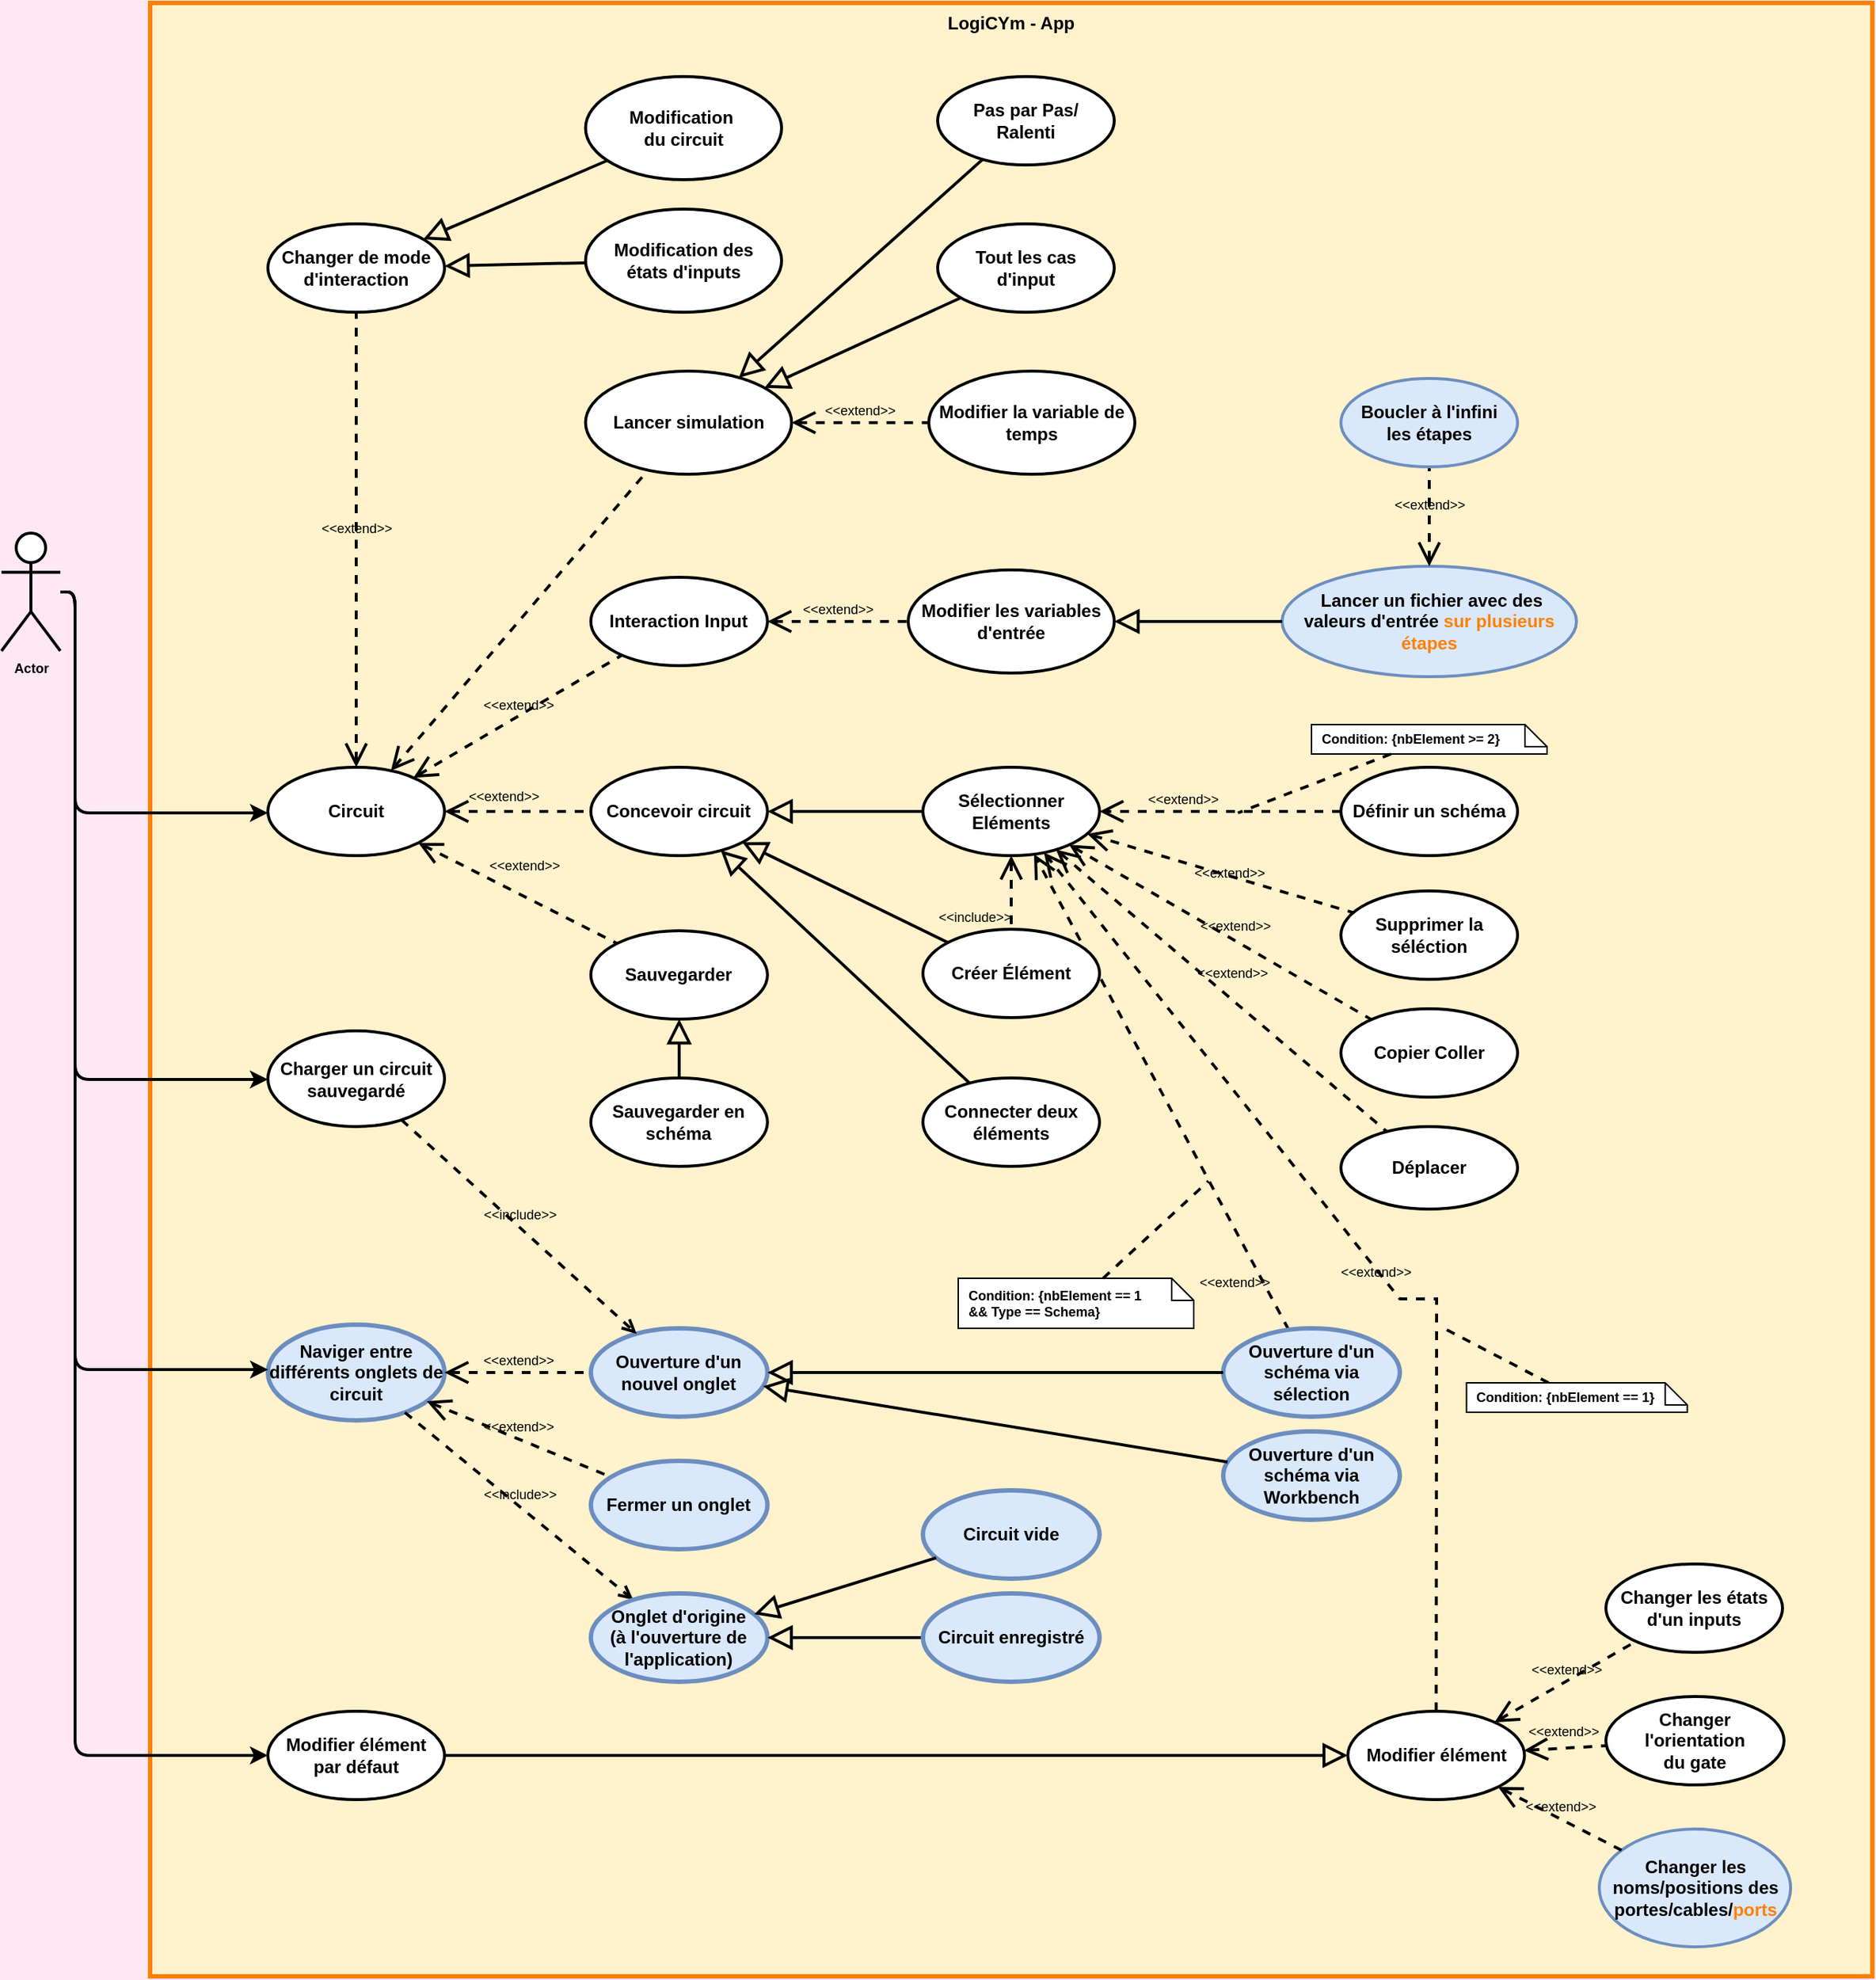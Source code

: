 <mxfile>
    <diagram id="3IAo3L68MEFDZwXGB7X9" name="Use Case">
        <mxGraphModel dx="2160" dy="2835" grid="1" gridSize="10" guides="1" tooltips="1" connect="1" arrows="1" fold="1" page="1" pageScale="1" pageWidth="1169" pageHeight="827" background="#FFE7F3" math="0" shadow="0">
            <root>
                <mxCell id="0"/>
                <mxCell id="1" parent="0"/>
                <mxCell id="7" value="LogiCYm - App" style="shape=rect;html=1;verticalAlign=top;fontStyle=1;whiteSpace=wrap;align=center;fillColor=#fff2cc;strokeColor=#FF8000;movable=0;resizable=0;rotatable=0;deletable=0;editable=0;locked=1;connectable=0;strokeWidth=3;" parent="1" vertex="1">
                    <mxGeometry x="221" y="-60" width="1170" height="1340" as="geometry"/>
                </mxCell>
                <mxCell id="11" style="edgeStyle=orthogonalEdgeStyle;html=1;fontSize=9;strokeWidth=2;fontStyle=0" parent="1" source="6" target="95" edge="1">
                    <mxGeometry relative="1" as="geometry">
                        <mxPoint x="290" y="250" as="targetPoint"/>
                        <Array as="points">
                            <mxPoint x="170" y="340"/>
                            <mxPoint x="170" y="490"/>
                        </Array>
                    </mxGeometry>
                </mxCell>
                <mxCell id="13" style="edgeStyle=orthogonalEdgeStyle;html=1;fontSize=9;strokeWidth=2;fontStyle=0" parent="1" source="6" target="27" edge="1">
                    <mxGeometry relative="1" as="geometry">
                        <mxPoint x="150" y="349.997" as="sourcePoint"/>
                        <mxPoint x="280" y="323.1" as="targetPoint"/>
                        <Array as="points">
                            <mxPoint x="170" y="340"/>
                            <mxPoint x="170" y="671"/>
                        </Array>
                    </mxGeometry>
                </mxCell>
                <mxCell id="6" value="Actor" style="shape=umlActor;verticalLabelPosition=bottom;verticalAlign=top;html=1;outlineConnect=0;fillColor=default;shadow=0;perimeterSpacing=0;strokeWidth=2;fontStyle=1;fontSize=9;" parent="1" vertex="1">
                    <mxGeometry x="120" y="300" width="40" height="80" as="geometry"/>
                </mxCell>
                <mxCell id="9" value="&lt;span&gt;Connecter deux éléments&lt;/span&gt;" style="shape=ellipse;html=1;strokeWidth=2;fontStyle=1;whiteSpace=wrap;align=center;perimeter=ellipsePerimeter;fillColor=default;shadow=0;perimeterSpacing=0;fontSize=12;" parent="1" vertex="1">
                    <mxGeometry x="746" y="670" width="120" height="60" as="geometry"/>
                </mxCell>
                <mxCell id="10" value="Interaction Input" style="ellipse;whiteSpace=wrap;html=1;fillColor=default;shadow=0;perimeterSpacing=0;strokeWidth=2;fontStyle=1;fontSize=12;" parent="1" vertex="1">
                    <mxGeometry x="520.4" y="330" width="120" height="60" as="geometry"/>
                </mxCell>
                <mxCell id="15" value="Modifier élément" style="shape=ellipse;html=1;strokeWidth=2;fontStyle=1;whiteSpace=wrap;align=center;perimeter=ellipsePerimeter;fillColor=default;shadow=0;perimeterSpacing=0;fontSize=12;" parent="1" vertex="1">
                    <mxGeometry x="1034.7" y="1100" width="120" height="60" as="geometry"/>
                </mxCell>
                <mxCell id="21" value="Changer les états d&#39;un inputs" style="ellipse;whiteSpace=wrap;html=1;fillColor=default;shadow=0;perimeterSpacing=0;strokeWidth=2;fontStyle=1;fontSize=12;" parent="1" vertex="1">
                    <mxGeometry x="1210" y="1000" width="120" height="60" as="geometry"/>
                </mxCell>
                <mxCell id="24" value="Changer les noms/positions des portes/cables/&lt;font style=&quot;color: rgb(255, 128, 0);&quot;&gt;ports&lt;/font&gt;" style="ellipse;whiteSpace=wrap;html=1;fillColor=#dae8fc;shadow=0;perimeterSpacing=0;strokeWidth=2;fontStyle=1;fontSize=12;strokeColor=#6c8ebf;" parent="1" vertex="1">
                    <mxGeometry x="1205.5" y="1180" width="130" height="80" as="geometry"/>
                </mxCell>
                <mxCell id="27" value="Charger un circuit sauvegardé" style="ellipse;whiteSpace=wrap;html=1;fillColor=default;shadow=0;perimeterSpacing=0;strokeWidth=2;fontStyle=1;fontSize=12;" parent="1" vertex="1">
                    <mxGeometry x="301" y="638" width="120" height="65" as="geometry"/>
                </mxCell>
                <mxCell id="28" value="Sauvegarder" style="ellipse;whiteSpace=wrap;html=1;fillColor=default;shadow=0;perimeterSpacing=0;strokeWidth=2;fontStyle=1;fontSize=12;" parent="1" vertex="1">
                    <mxGeometry x="520.4" y="570" width="120" height="60" as="geometry"/>
                </mxCell>
                <mxCell id="29" value="Définir un schéma" style="ellipse;whiteSpace=wrap;html=1;fillColor=default;shadow=0;perimeterSpacing=0;strokeWidth=2;fontStyle=1;fontSize=12;" parent="1" vertex="1">
                    <mxGeometry x="1030" y="459" width="120" height="60" as="geometry"/>
                </mxCell>
                <mxCell id="38" value="&amp;lt;&amp;lt;extend&amp;gt;&amp;gt;" style="edgeStyle=none;html=1;startArrow=open;endArrow=none;startSize=12;verticalAlign=bottom;dashed=1;labelBackgroundColor=none;fontSize=9;strokeWidth=2;fontStyle=0" parent="1" source="15" target="24" edge="1">
                    <mxGeometry width="160" relative="1" as="geometry">
                        <mxPoint x="760" y="1348" as="sourcePoint"/>
                        <mxPoint x="1158.218" y="1065.57" as="targetPoint"/>
                    </mxGeometry>
                </mxCell>
                <mxCell id="39" value="&amp;lt;&amp;lt;extend&amp;gt;&amp;gt;" style="edgeStyle=none;html=1;startArrow=open;endArrow=none;startSize=12;verticalAlign=bottom;dashed=1;labelBackgroundColor=none;fontSize=9;strokeWidth=2;fontStyle=0" parent="1" source="15" target="21" edge="1">
                    <mxGeometry width="160" relative="1" as="geometry">
                        <mxPoint x="760" y="1348" as="sourcePoint"/>
                        <mxPoint x="990.056" y="1079.897" as="targetPoint"/>
                    </mxGeometry>
                </mxCell>
                <mxCell id="78o5IG9oV-VI3-_HwRu8-48" value="Concevoir circuit" style="shape=ellipse;html=1;strokeWidth=2;fontStyle=1;whiteSpace=wrap;align=center;perimeter=ellipsePerimeter;fillColor=default;shadow=0;perimeterSpacing=0;fontSize=12;" parent="1" vertex="1">
                    <mxGeometry x="520.4" y="459" width="120" height="60" as="geometry"/>
                </mxCell>
                <mxCell id="48" value="&amp;lt;&amp;lt;extend&amp;gt;&amp;gt;" style="edgeStyle=none;html=1;startArrow=open;endArrow=none;startSize=12;verticalAlign=bottom;dashed=1;labelBackgroundColor=none;fontSize=9;strokeWidth=2;fontStyle=0" parent="1" source="95" target="28" edge="1">
                    <mxGeometry x="-0.015" y="11" width="160" relative="1" as="geometry">
                        <mxPoint x="740" y="310" as="sourcePoint"/>
                        <mxPoint x="701" y="401" as="targetPoint"/>
                        <mxPoint as="offset"/>
                    </mxGeometry>
                </mxCell>
                <mxCell id="78o5IG9oV-VI3-_HwRu8-65" value="Supprimer la séléction" style="shape=ellipse;html=1;strokeWidth=2;fontStyle=1;whiteSpace=wrap;align=center;perimeter=ellipsePerimeter;fillColor=default;shadow=0;perimeterSpacing=0;fontSize=12;" parent="1" vertex="1">
                    <mxGeometry x="1030" y="543" width="120" height="60" as="geometry"/>
                </mxCell>
                <mxCell id="50" value="Déplacer" style="ellipse;whiteSpace=wrap;html=1;fillColor=default;shadow=0;perimeterSpacing=0;strokeWidth=2;fontStyle=1;fontSize=12;" parent="1" vertex="1">
                    <mxGeometry x="1030" y="703" width="120" height="56" as="geometry"/>
                </mxCell>
                <mxCell id="78o5IG9oV-VI3-_HwRu8-66" value="&amp;lt;&amp;lt;extend&amp;gt;&amp;gt;" style="edgeStyle=none;html=1;startArrow=open;endArrow=none;startSize=12;verticalAlign=bottom;dashed=1;labelBackgroundColor=none;fontSize=9;strokeWidth=2;fontStyle=0" parent="1" source="68" target="78o5IG9oV-VI3-_HwRu8-65" edge="1">
                    <mxGeometry x="0.08" y="-6" width="160" relative="1" as="geometry">
                        <mxPoint x="887" y="425" as="sourcePoint"/>
                        <mxPoint x="852" y="675" as="targetPoint"/>
                        <mxPoint as="offset"/>
                    </mxGeometry>
                </mxCell>
                <mxCell id="78o5IG9oV-VI3-_HwRu8-67" value="Copier Coll&lt;span style=&quot;background-color: transparent;&quot;&gt;er&lt;/span&gt;" style="shape=ellipse;html=1;strokeWidth=2;fontStyle=1;whiteSpace=wrap;align=center;perimeter=ellipsePerimeter;fillColor=default;shadow=0;perimeterSpacing=0;fontSize=12;" parent="1" vertex="1">
                    <mxGeometry x="1030" y="623" width="120" height="60" as="geometry"/>
                </mxCell>
                <mxCell id="52" value="&amp;lt;&amp;lt;extend&amp;gt;&amp;gt;" style="edgeStyle=none;html=1;startArrow=open;endArrow=none;startSize=12;verticalAlign=bottom;dashed=1;labelBackgroundColor=none;fontSize=9;strokeWidth=2;fontStyle=0" parent="1" source="68" target="50" edge="1">
                    <mxGeometry x="0.023" y="7" width="160" relative="1" as="geometry">
                        <mxPoint x="864.288" y="465" as="sourcePoint"/>
                        <mxPoint x="969.22" y="597.07" as="targetPoint"/>
                        <mxPoint as="offset"/>
                    </mxGeometry>
                </mxCell>
                <mxCell id="78o5IG9oV-VI3-_HwRu8-68" value="&amp;lt;&amp;lt;extend&amp;gt;&amp;gt;" style="edgeStyle=none;html=1;startArrow=open;endArrow=none;startSize=12;verticalAlign=bottom;dashed=1;labelBackgroundColor=none;fontSize=9;strokeWidth=2;fontStyle=0" parent="1" source="68" target="78o5IG9oV-VI3-_HwRu8-67" edge="1">
                    <mxGeometry x="0.087" y="1" width="160" relative="1" as="geometry">
                        <mxPoint x="862" y="445" as="sourcePoint"/>
                        <mxPoint x="852" y="675" as="targetPoint"/>
                        <mxPoint as="offset"/>
                    </mxGeometry>
                </mxCell>
                <mxCell id="60" value="&amp;nbsp;Lancer un fichier avec des valeurs d&#39;entrée &lt;font style=&quot;color: rgb(255, 128, 0);&quot;&gt;sur plusieurs étapes&lt;/font&gt;" style="ellipse;whiteSpace=wrap;html=1;strokeWidth=2;fontSize=12;fontStyle=1;fillColor=#dae8fc;strokeColor=#6c8ebf;" parent="1" vertex="1">
                    <mxGeometry x="990" y="322.5" width="200" height="75" as="geometry"/>
                </mxCell>
                <mxCell id="62" value="Modifier la variable de temps" style="ellipse;whiteSpace=wrap;html=1;fontSize=12;fontStyle=1;strokeWidth=2;" parent="1" vertex="1">
                    <mxGeometry x="750" y="190" width="140" height="70" as="geometry"/>
                </mxCell>
                <mxCell id="63" value="&amp;lt;&amp;lt;extend&amp;gt;&amp;gt;" style="edgeStyle=none;html=1;startArrow=open;endArrow=none;startSize=12;verticalAlign=bottom;dashed=1;labelBackgroundColor=none;fontSize=9;strokeWidth=2;fontStyle=0" parent="1" source="53" target="62" edge="1">
                    <mxGeometry width="160" relative="1" as="geometry">
                        <mxPoint x="260" y="680" as="sourcePoint"/>
                        <mxPoint x="434" y="754" as="targetPoint"/>
                    </mxGeometry>
                </mxCell>
                <mxCell id="78o5IG9oV-VI3-_HwRu8-71" value="Condition: {nbElement &gt;= 2}" style="shape=note;size=15;spacingLeft=5;align=left;whiteSpace=wrap;fontSize=9;fontStyle=1" parent="1" vertex="1">
                    <mxGeometry x="1010" y="430" width="160" height="20" as="geometry"/>
                </mxCell>
                <mxCell id="68" value="Sélectionner Eléments" style="shape=ellipse;html=1;strokeWidth=2;fontStyle=1;whiteSpace=wrap;align=center;perimeter=ellipsePerimeter;fontSize=12;" parent="1" vertex="1">
                    <mxGeometry x="746" y="459" width="120" height="60" as="geometry"/>
                </mxCell>
                <mxCell id="77" value="" style="group;fontSize=9;fontStyle=1" parent="1" vertex="1" connectable="0">
                    <mxGeometry x="742" y="743" width="260" as="geometry"/>
                </mxCell>
                <mxCell id="76" value="" style="edgeStyle=none;html=1;endArrow=none;rounded=0;labelBackgroundColor=none;dashed=1;strokeWidth=2;fontSize=9;fontStyle=0" parent="77" source="79" edge="1">
                    <mxGeometry relative="1" as="geometry">
                        <mxPoint x="358" y="97" as="targetPoint"/>
                        <mxPoint x="253.311" y="210" as="sourcePoint"/>
                    </mxGeometry>
                </mxCell>
                <mxCell id="75" value="&amp;lt;&amp;lt;extend&amp;gt;&amp;gt;" style="align=right;html=1;verticalAlign=bottom;rounded=0;labelBackgroundColor=none;endArrow=open;endSize=12;dashed=1;strokeWidth=2;fontSize=9;fontStyle=0" parent="1" source="15" target="68" edge="1">
                    <mxGeometry x="-0.149" y="-10" relative="1" as="geometry">
                        <mxPoint x="832" y="755" as="targetPoint"/>
                        <mxPoint x="1022" y="755" as="sourcePoint"/>
                        <Array as="points">
                            <mxPoint x="1095" y="820"/>
                            <mxPoint x="1070" y="820"/>
                        </Array>
                        <mxPoint x="-1" as="offset"/>
                    </mxGeometry>
                </mxCell>
                <mxCell id="78o5IG9oV-VI3-_HwRu8-72" value="&amp;lt;&amp;lt;extend&amp;gt;&amp;gt;" style="align=right;html=1;verticalAlign=bottom;rounded=0;labelBackgroundColor=none;endArrow=open;endSize=12;dashed=1;strokeWidth=2;fontSize=9;fontStyle=0" parent="1" source="29" target="68" edge="1">
                    <mxGeometry relative="1" as="geometry">
                        <mxPoint x="887" y="408.059" as="targetPoint"/>
                        <mxPoint x="1092" y="334.5" as="sourcePoint"/>
                    </mxGeometry>
                </mxCell>
                <mxCell id="78o5IG9oV-VI3-_HwRu8-73" value="" style="edgeStyle=none;html=1;endArrow=none;rounded=0;labelBackgroundColor=none;dashed=1;strokeWidth=2;fontSize=9;fontStyle=0" parent="1" source="78o5IG9oV-VI3-_HwRu8-71" edge="1">
                    <mxGeometry relative="1" as="geometry">
                        <mxPoint x="960" y="490" as="targetPoint"/>
                        <mxPoint x="1292" y="485" as="sourcePoint"/>
                    </mxGeometry>
                </mxCell>
                <mxCell id="80" value="&amp;lt;&amp;lt;include&amp;gt;&amp;gt;" style="edgeStyle=none;html=1;startArrow=open;endArrow=none;startSize=12;verticalAlign=bottom;dashed=1;labelBackgroundColor=none;fontSize=9;strokeWidth=2;fontStyle=0" parent="1" source="68" target="8" edge="1">
                    <mxGeometry x="1" y="-25" width="160" relative="1" as="geometry">
                        <mxPoint x="738" y="533" as="sourcePoint"/>
                        <mxPoint x="873" y="579" as="targetPoint"/>
                        <mxPoint as="offset"/>
                    </mxGeometry>
                </mxCell>
                <mxCell id="83" value="Modifier élément &lt;br&gt;par défaut" style="shape=ellipse;html=1;strokeWidth=2;fontStyle=1;whiteSpace=wrap;align=center;perimeter=ellipsePerimeter;fillColor=default;shadow=0;perimeterSpacing=0;fontSize=12;" parent="1" vertex="1">
                    <mxGeometry x="301" y="1100" width="120" height="60" as="geometry"/>
                </mxCell>
                <mxCell id="84" value="" style="edgeStyle=none;html=1;endArrow=block;endFill=0;endSize=12;verticalAlign=bottom;strokeWidth=2;fontSize=9;fontStyle=0" parent="1" source="83" target="15" edge="1">
                    <mxGeometry width="160" relative="1" as="geometry">
                        <mxPoint x="751" y="938" as="sourcePoint"/>
                        <mxPoint x="911" y="938" as="targetPoint"/>
                    </mxGeometry>
                </mxCell>
                <mxCell id="85" style="edgeStyle=orthogonalEdgeStyle;html=1;fontSize=9;strokeWidth=2;fontStyle=0" parent="1" source="6" target="83" edge="1">
                    <mxGeometry relative="1" as="geometry">
                        <mxPoint x="170" y="362" as="sourcePoint"/>
                        <mxPoint x="480" y="450" as="targetPoint"/>
                        <Array as="points">
                            <mxPoint x="170" y="340"/>
                            <mxPoint x="170" y="1130"/>
                        </Array>
                    </mxGeometry>
                </mxCell>
                <mxCell id="86" value="" style="edgeStyle=none;html=1;endArrow=block;endFill=0;endSize=12;verticalAlign=bottom;strokeWidth=2;fontSize=9;fontStyle=0" parent="1" source="68" target="78o5IG9oV-VI3-_HwRu8-48" edge="1">
                    <mxGeometry width="160" relative="1" as="geometry">
                        <mxPoint x="652" y="475" as="sourcePoint"/>
                        <mxPoint x="812" y="475" as="targetPoint"/>
                    </mxGeometry>
                </mxCell>
                <mxCell id="87" value="" style="edgeStyle=none;html=1;endArrow=block;endFill=0;endSize=12;verticalAlign=bottom;strokeWidth=2;fontSize=9;fontStyle=0" parent="1" source="8" target="78o5IG9oV-VI3-_HwRu8-48" edge="1">
                    <mxGeometry width="160" relative="1" as="geometry">
                        <mxPoint x="652" y="525" as="sourcePoint"/>
                        <mxPoint x="812" y="525" as="targetPoint"/>
                    </mxGeometry>
                </mxCell>
                <mxCell id="88" value="" style="edgeStyle=none;html=1;endArrow=block;endFill=0;endSize=12;verticalAlign=bottom;strokeWidth=2;fontSize=9;fontStyle=0" parent="1" source="9" target="78o5IG9oV-VI3-_HwRu8-48" edge="1">
                    <mxGeometry width="160" relative="1" as="geometry">
                        <mxPoint x="652" y="525" as="sourcePoint"/>
                        <mxPoint x="812" y="525" as="targetPoint"/>
                    </mxGeometry>
                </mxCell>
                <mxCell id="89" value="Changer l&#39;orientation&lt;div&gt;&amp;nbsp;du gate&amp;nbsp;&lt;/div&gt;" style="ellipse;whiteSpace=wrap;html=1;fillColor=default;shadow=0;perimeterSpacing=0;strokeWidth=2;fontStyle=1;fontSize=12;" parent="1" vertex="1">
                    <mxGeometry x="1210" y="1090" width="121" height="60" as="geometry"/>
                </mxCell>
                <mxCell id="90" value="&amp;lt;&amp;lt;extend&amp;gt;&amp;gt;" style="edgeStyle=none;html=1;startArrow=open;endArrow=none;startSize=12;verticalAlign=bottom;dashed=1;labelBackgroundColor=none;strokeWidth=2;fontSize=9;fontStyle=0" parent="1" source="15" target="89" edge="1">
                    <mxGeometry x="-0.059" y="3" width="160" relative="1" as="geometry">
                        <mxPoint x="955.3" y="1128" as="sourcePoint"/>
                        <mxPoint x="1115.3" y="1128" as="targetPoint"/>
                        <mxPoint as="offset"/>
                    </mxGeometry>
                </mxCell>
                <mxCell id="91" value="Modifier les variables d&#39;entrée" style="ellipse;whiteSpace=wrap;html=1;fontSize=12;fontStyle=1;strokeWidth=2;" parent="1" vertex="1">
                    <mxGeometry x="736" y="325" width="140" height="70" as="geometry"/>
                </mxCell>
                <mxCell id="93" value="&amp;lt;&amp;lt;extend&amp;gt;&amp;gt;" style="edgeStyle=none;html=1;startArrow=open;endArrow=none;startSize=12;verticalAlign=bottom;dashed=1;labelBackgroundColor=none;fontSize=9;strokeWidth=2;fontStyle=0" parent="1" source="10" target="91" edge="1">
                    <mxGeometry width="160" relative="1" as="geometry">
                        <mxPoint x="414" y="710" as="sourcePoint"/>
                        <mxPoint x="630" y="745" as="targetPoint"/>
                    </mxGeometry>
                </mxCell>
                <mxCell id="94" value="" style="edgeStyle=none;html=1;endArrow=block;endFill=0;endSize=12;verticalAlign=bottom;strokeWidth=2;fontSize=9;fontStyle=0" parent="1" source="60" target="91" edge="1">
                    <mxGeometry width="160" relative="1" as="geometry">
                        <mxPoint x="1094" y="306" as="sourcePoint"/>
                        <mxPoint x="1499" y="306" as="targetPoint"/>
                    </mxGeometry>
                </mxCell>
                <mxCell id="95" value="Circuit" style="shape=ellipse;html=1;strokeWidth=2;fontStyle=1;whiteSpace=wrap;align=center;perimeter=ellipsePerimeter;fillColor=default;shadow=0;perimeterSpacing=0;fontSize=12;" parent="1" vertex="1">
                    <mxGeometry x="301" y="459" width="120" height="60" as="geometry"/>
                </mxCell>
                <mxCell id="100" value="&amp;lt;&amp;lt;extend&amp;gt;&amp;gt;" style="edgeStyle=none;html=1;startArrow=open;endArrow=none;startSize=12;verticalAlign=bottom;dashed=1;labelBackgroundColor=none;strokeWidth=2;fontSize=9;fontStyle=0" parent="1" source="95" target="78o5IG9oV-VI3-_HwRu8-48" edge="1">
                    <mxGeometry x="-0.209" y="2" width="160" relative="1" as="geometry">
                        <mxPoint x="421" y="530" as="sourcePoint"/>
                        <mxPoint x="581" y="530" as="targetPoint"/>
                        <mxPoint as="offset"/>
                    </mxGeometry>
                </mxCell>
                <mxCell id="101" value="Changer de mode d&#39;interaction" style="shape=ellipse;html=1;strokeWidth=2;fontStyle=1;whiteSpace=wrap;align=center;perimeter=ellipsePerimeter;fontSize=12;" parent="1" vertex="1">
                    <mxGeometry x="301" y="90" width="120" height="60" as="geometry"/>
                </mxCell>
                <mxCell id="102" value="&amp;lt;&amp;lt;extend&amp;gt;&amp;gt;" style="edgeStyle=none;html=1;startArrow=open;endArrow=none;startSize=12;verticalAlign=bottom;dashed=1;labelBackgroundColor=none;strokeWidth=2;fontSize=9;fontStyle=0" parent="1" source="95" target="101" edge="1">
                    <mxGeometry width="160" relative="1" as="geometry">
                        <mxPoint x="481" y="470" as="sourcePoint"/>
                        <mxPoint x="641" y="470" as="targetPoint"/>
                    </mxGeometry>
                </mxCell>
                <mxCell id="103" value="Modification&amp;nbsp;&lt;br&gt;du circuit" style="shape=ellipse;html=1;strokeWidth=2;fontStyle=1;whiteSpace=wrap;align=center;perimeter=ellipsePerimeter;fontSize=12;" parent="1" vertex="1">
                    <mxGeometry x="516.8" y="-10" width="133.2" height="70" as="geometry"/>
                </mxCell>
                <mxCell id="104" value="" style="edgeStyle=none;html=1;endArrow=block;endFill=0;endSize=12;verticalAlign=bottom;strokeWidth=2;fontSize=9;fontStyle=0" parent="1" source="103" target="101" edge="1">
                    <mxGeometry width="160" relative="1" as="geometry">
                        <mxPoint x="477.4" y="250" as="sourcePoint"/>
                        <mxPoint x="637.4" y="250" as="targetPoint"/>
                    </mxGeometry>
                </mxCell>
                <mxCell id="105" value="Modification des &lt;br&gt;états d&#39;inputs" style="shape=ellipse;html=1;strokeWidth=2;fontStyle=1;whiteSpace=wrap;align=center;perimeter=ellipsePerimeter;fontSize=12;" parent="1" vertex="1">
                    <mxGeometry x="516.8" y="80" width="133.2" height="70" as="geometry"/>
                </mxCell>
                <mxCell id="106" value="" style="edgeStyle=none;html=1;endArrow=block;endFill=0;endSize=12;verticalAlign=bottom;strokeWidth=2;fontSize=9;fontStyle=0" parent="1" source="105" target="101" edge="1">
                    <mxGeometry width="160" relative="1" as="geometry">
                        <mxPoint x="477.4" y="250" as="sourcePoint"/>
                        <mxPoint x="637.4" y="250" as="targetPoint"/>
                    </mxGeometry>
                </mxCell>
                <mxCell id="107" value="Pas par Pas/&lt;div&gt;Ralenti&lt;/div&gt;" style="shape=ellipse;html=1;strokeWidth=2;fontStyle=1;whiteSpace=wrap;align=center;perimeter=ellipsePerimeter;fontSize=12;" parent="1" vertex="1">
                    <mxGeometry x="756" y="-10" width="120" height="60" as="geometry"/>
                </mxCell>
                <mxCell id="108" value="" style="edgeStyle=none;html=1;endArrow=block;endFill=0;endSize=12;verticalAlign=bottom;strokeWidth=2;fontSize=9;fontStyle=0" parent="1" source="107" target="53" edge="1">
                    <mxGeometry width="160" relative="1" as="geometry">
                        <mxPoint x="477.4" y="250" as="sourcePoint"/>
                        <mxPoint x="637.4" y="250" as="targetPoint"/>
                    </mxGeometry>
                </mxCell>
                <mxCell id="109" value="Tout les cas&lt;br&gt;d&#39;input" style="shape=ellipse;html=1;strokeWidth=2;fontStyle=1;whiteSpace=wrap;align=center;perimeter=ellipsePerimeter;fontSize=12;" parent="1" vertex="1">
                    <mxGeometry x="756" y="90" width="120" height="60" as="geometry"/>
                </mxCell>
                <mxCell id="110" value="" style="edgeStyle=none;html=1;endArrow=block;endFill=0;endSize=12;verticalAlign=bottom;strokeWidth=2;fontSize=9;fontStyle=0" parent="1" source="109" target="53" edge="1">
                    <mxGeometry width="160" relative="1" as="geometry">
                        <mxPoint x="477.4" y="250" as="sourcePoint"/>
                        <mxPoint x="637.4" y="250" as="targetPoint"/>
                    </mxGeometry>
                </mxCell>
                <mxCell id="111" value="&amp;lt;&amp;lt;extend&amp;gt;&amp;gt;" style="edgeStyle=none;html=1;startArrow=open;endArrow=none;startSize=12;verticalAlign=bottom;dashed=1;labelBackgroundColor=none;strokeWidth=2;fontSize=9;fontStyle=0" parent="1" source="95" target="10" edge="1">
                    <mxGeometry width="160" relative="1" as="geometry">
                        <mxPoint x="490" y="370" as="sourcePoint"/>
                        <mxPoint x="650" y="370" as="targetPoint"/>
                    </mxGeometry>
                </mxCell>
                <mxCell id="112" value="" style="edgeStyle=none;html=1;startArrow=open;endArrow=none;startSize=12;verticalAlign=bottom;dashed=1;labelBackgroundColor=none;fontSize=9;strokeWidth=2;fontStyle=0" parent="1" source="95" target="53" edge="1">
                    <mxGeometry width="160" relative="1" as="geometry">
                        <mxPoint x="635" y="317" as="sourcePoint"/>
                        <mxPoint x="967" y="240" as="targetPoint"/>
                    </mxGeometry>
                </mxCell>
                <mxCell id="53" value="Lancer simulation" style="ellipse;whiteSpace=wrap;html=1;strokeWidth=2;fontSize=12;fontStyle=1" parent="1" vertex="1">
                    <mxGeometry x="516.8" y="190" width="140" height="70" as="geometry"/>
                </mxCell>
                <mxCell id="113" value="Sauvegarder en schéma" style="shape=ellipse;html=1;strokeWidth=2;fontStyle=1;whiteSpace=wrap;align=center;perimeter=ellipsePerimeter;fontSize=12;" parent="1" vertex="1">
                    <mxGeometry x="520.4" y="670" width="120" height="60" as="geometry"/>
                </mxCell>
                <mxCell id="114" value="" style="edgeStyle=none;html=1;endArrow=block;endFill=0;endSize=12;verticalAlign=bottom;strokeWidth=2;fontSize=9;fontStyle=0" parent="1" source="113" target="28" edge="1">
                    <mxGeometry width="160" relative="1" as="geometry">
                        <mxPoint x="660" y="570" as="sourcePoint"/>
                        <mxPoint x="820" y="570" as="targetPoint"/>
                    </mxGeometry>
                </mxCell>
                <mxCell id="116" value="Condition: {nbElement == 1 &#xa;&amp;&amp; Type == Schema}" style="shape=note;size=15;spacingLeft=5;align=left;whiteSpace=wrap;fontSize=9;fontStyle=1" parent="1" vertex="1">
                    <mxGeometry x="770" y="806" width="160" height="34" as="geometry"/>
                </mxCell>
                <mxCell id="117" value="&amp;lt;&amp;lt;extend&amp;gt;&amp;gt;" style="align=right;html=1;verticalAlign=bottom;rounded=0;labelBackgroundColor=none;endArrow=open;endSize=12;dashed=1;strokeWidth=2;fontSize=9;fontStyle=0" parent="1" source="128" target="68" edge="1">
                    <mxGeometry x="-0.854" y="-1" relative="1" as="geometry">
                        <mxPoint x="900" y="383.5" as="targetPoint"/>
                        <mxPoint x="1126" y="229" as="sourcePoint"/>
                        <mxPoint as="offset"/>
                    </mxGeometry>
                </mxCell>
                <mxCell id="118" value="" style="edgeStyle=none;html=1;endArrow=none;rounded=0;labelBackgroundColor=none;dashed=1;strokeWidth=2;fontSize=9;fontStyle=0" parent="1" source="116" edge="1">
                    <mxGeometry relative="1" as="geometry">
                        <mxPoint x="940" y="740" as="targetPoint"/>
                        <mxPoint x="1326" y="379.5" as="sourcePoint"/>
                        <Array as="points"/>
                    </mxGeometry>
                </mxCell>
                <mxCell id="119" value="Naviger entre différents onglets de circuit" style="ellipse;whiteSpace=wrap;html=1;fillColor=#dae8fc;shadow=0;perimeterSpacing=0;strokeWidth=3;fontStyle=1;fontSize=12;strokeColor=#6c8ebf;" parent="1" vertex="1">
                    <mxGeometry x="301" y="837.5" width="120" height="65" as="geometry"/>
                </mxCell>
                <mxCell id="120" style="edgeStyle=orthogonalEdgeStyle;html=1;fontSize=9;strokeWidth=2;fontStyle=0" parent="1" target="119" edge="1">
                    <mxGeometry relative="1" as="geometry">
                        <mxPoint x="170" y="376.97" as="sourcePoint"/>
                        <mxPoint x="331.008" y="950.004" as="targetPoint"/>
                        <Array as="points">
                            <mxPoint x="170" y="868"/>
                        </Array>
                    </mxGeometry>
                </mxCell>
                <mxCell id="121" value="&amp;lt;&amp;lt;include&amp;gt;&amp;gt;" style="edgeStyle=none;html=1;endArrow=open;verticalAlign=bottom;dashed=1;labelBackgroundColor=none;strokeWidth=2;fontSize=9;fontStyle=0" parent="1" source="119" target="122" edge="1">
                    <mxGeometry width="160" relative="1" as="geometry">
                        <mxPoint x="421" y="1190" as="sourcePoint"/>
                        <mxPoint x="530" y="1137.5" as="targetPoint"/>
                    </mxGeometry>
                </mxCell>
                <mxCell id="122" value="Onglet d&#39;origine&lt;div&gt;(à l&#39;ouverture de l&#39;application)&lt;/div&gt;" style="shape=ellipse;html=1;strokeWidth=3;fontStyle=1;whiteSpace=wrap;align=center;perimeter=ellipsePerimeter;fontSize=12;fillColor=#dae8fc;strokeColor=#6c8ebf;" parent="1" vertex="1">
                    <mxGeometry x="520.4" y="1020" width="120" height="60" as="geometry"/>
                </mxCell>
                <mxCell id="123" value="Circuit vide" style="shape=ellipse;html=1;strokeWidth=3;fontStyle=1;whiteSpace=wrap;align=center;perimeter=ellipsePerimeter;fontSize=12;fillColor=#dae8fc;strokeColor=#6c8ebf;" parent="1" vertex="1">
                    <mxGeometry x="746" y="950" width="120" height="60" as="geometry"/>
                </mxCell>
                <mxCell id="124" value="" style="edgeStyle=none;html=1;endArrow=block;endFill=0;endSize=12;verticalAlign=bottom;strokeWidth=2;fontSize=9;fontStyle=0" parent="1" source="123" target="122" edge="1">
                    <mxGeometry width="160" relative="1" as="geometry">
                        <mxPoint x="575" y="977.5" as="sourcePoint"/>
                        <mxPoint x="735" y="977.5" as="targetPoint"/>
                    </mxGeometry>
                </mxCell>
                <mxCell id="125" value="" style="edgeStyle=none;html=1;endArrow=block;endFill=0;endSize=12;verticalAlign=bottom;strokeWidth=2;fontSize=9;fontStyle=0" parent="1" source="126" target="122" edge="1">
                    <mxGeometry width="160" relative="1" as="geometry">
                        <mxPoint x="575" y="977.5" as="sourcePoint"/>
                        <mxPoint x="735" y="977.5" as="targetPoint"/>
                    </mxGeometry>
                </mxCell>
                <mxCell id="126" value="Circuit enregistré" style="shape=ellipse;html=1;strokeWidth=3;fontStyle=1;whiteSpace=wrap;align=center;perimeter=ellipsePerimeter;fontSize=12;fillColor=#dae8fc;strokeColor=#6c8ebf;" parent="1" vertex="1">
                    <mxGeometry x="746" y="1020" width="120" height="60" as="geometry"/>
                </mxCell>
                <mxCell id="127" value="&amp;lt;&amp;lt;extend&amp;gt;&amp;gt;" style="edgeStyle=none;html=1;startArrow=open;endArrow=none;startSize=12;verticalAlign=bottom;dashed=1;labelBackgroundColor=none;strokeWidth=2;fontSize=9;fontStyle=0" parent="1" source="119" target="129" edge="1">
                    <mxGeometry width="160" relative="1" as="geometry">
                        <mxPoint x="590" y="980" as="sourcePoint"/>
                        <mxPoint x="570" y="920" as="targetPoint"/>
                    </mxGeometry>
                </mxCell>
                <mxCell id="128" value="Ouverture d&#39;un schéma via sélection" style="shape=ellipse;html=1;strokeWidth=3;fontStyle=1;whiteSpace=wrap;align=center;perimeter=ellipsePerimeter;fontSize=12;fillColor=#dae8fc;strokeColor=#6c8ebf;" parent="1" vertex="1">
                    <mxGeometry x="950" y="840" width="120" height="60" as="geometry"/>
                </mxCell>
                <mxCell id="8" value="Créer Élément" style="ellipse;whiteSpace=wrap;html=1;fillColor=default;shadow=0;perimeterSpacing=0;strokeWidth=2;fontStyle=1;fontSize=12;" parent="1" vertex="1">
                    <mxGeometry x="746" y="569" width="120" height="60" as="geometry"/>
                </mxCell>
                <mxCell id="79" value="Condition: {nbElement == 1}" style="shape=note;size=15;spacingLeft=5;align=left;whiteSpace=wrap;fontSize=9;fontStyle=1" parent="1" vertex="1">
                    <mxGeometry x="1115.3" y="877" width="150" height="20" as="geometry"/>
                </mxCell>
                <mxCell id="129" value="Ouverture d&#39;un nouvel onglet" style="shape=ellipse;html=1;strokeWidth=3;fontStyle=1;whiteSpace=wrap;align=center;perimeter=ellipsePerimeter;fontSize=12;fillColor=#dae8fc;strokeColor=#6c8ebf;" parent="1" vertex="1">
                    <mxGeometry x="520.4" y="840" width="120" height="60" as="geometry"/>
                </mxCell>
                <mxCell id="130" value="" style="edgeStyle=none;html=1;endArrow=block;endFill=0;endSize=12;verticalAlign=bottom;strokeWidth=2;fontSize=9;fontStyle=0" parent="1" source="128" target="129" edge="1">
                    <mxGeometry width="160" relative="1" as="geometry">
                        <mxPoint x="590" y="880" as="sourcePoint"/>
                        <mxPoint x="750" y="880" as="targetPoint"/>
                    </mxGeometry>
                </mxCell>
                <mxCell id="131" value="Ouverture d&#39;un schéma via Workbench" style="shape=ellipse;html=1;strokeWidth=3;fontStyle=1;whiteSpace=wrap;align=center;perimeter=ellipsePerimeter;fontSize=12;fillColor=#dae8fc;strokeColor=#6c8ebf;" parent="1" vertex="1">
                    <mxGeometry x="950" y="910" width="120" height="60" as="geometry"/>
                </mxCell>
                <mxCell id="133" value="" style="edgeStyle=none;html=1;endArrow=block;endFill=0;endSize=12;verticalAlign=bottom;strokeWidth=2;fontSize=9;fontStyle=0" parent="1" source="131" target="129" edge="1">
                    <mxGeometry width="160" relative="1" as="geometry">
                        <mxPoint x="930" y="963" as="sourcePoint"/>
                        <mxPoint x="650" y="963" as="targetPoint"/>
                    </mxGeometry>
                </mxCell>
                <mxCell id="136" value="&amp;lt;&amp;lt;include&amp;gt;&amp;gt;" style="edgeStyle=none;html=1;endArrow=open;verticalAlign=bottom;dashed=1;labelBackgroundColor=none;strokeWidth=2;fontSize=9;fontStyle=0" parent="1" source="27" target="129" edge="1">
                    <mxGeometry width="160" relative="1" as="geometry">
                        <mxPoint x="398" y="991" as="sourcePoint"/>
                        <mxPoint x="569" y="1173" as="targetPoint"/>
                    </mxGeometry>
                </mxCell>
                <mxCell id="137" value="&amp;lt;&amp;lt;extend&amp;gt;&amp;gt;" style="edgeStyle=none;html=1;startArrow=open;endArrow=none;startSize=12;verticalAlign=bottom;dashed=1;labelBackgroundColor=none;strokeWidth=2;fontSize=9;fontStyle=0" parent="1" source="119" target="138" edge="1">
                    <mxGeometry width="160" relative="1" as="geometry">
                        <mxPoint x="730" y="760" as="sourcePoint"/>
                        <mxPoint x="580" y="960" as="targetPoint"/>
                    </mxGeometry>
                </mxCell>
                <mxCell id="138" value="Fermer un onglet" style="shape=ellipse;html=1;strokeWidth=3;fontStyle=1;whiteSpace=wrap;align=center;perimeter=ellipsePerimeter;fontSize=12;fillColor=#dae8fc;strokeColor=#6c8ebf;" parent="1" vertex="1">
                    <mxGeometry x="520.4" y="930" width="120" height="60" as="geometry"/>
                </mxCell>
                <mxCell id="140" value="&amp;lt;&amp;lt;extend&amp;gt;&amp;gt;" style="edgeStyle=none;html=1;startArrow=open;endArrow=none;startSize=12;verticalAlign=bottom;dashed=1;labelBackgroundColor=none;fontSize=9;strokeWidth=2;" parent="1" source="60" target="141" edge="1">
                    <mxGeometry width="160" relative="1" as="geometry">
                        <mxPoint x="800" y="310" as="sourcePoint"/>
                        <mxPoint x="1092.105" y="230" as="targetPoint"/>
                    </mxGeometry>
                </mxCell>
                <mxCell id="141" value="Boucler à l&#39;infini&lt;br&gt;les étapes" style="shape=ellipse;html=1;strokeWidth=2;fontStyle=1;whiteSpace=wrap;align=center;perimeter=ellipsePerimeter;fillColor=#dae8fc;strokeColor=#6c8ebf;" parent="1" vertex="1">
                    <mxGeometry x="1029.995" y="195" width="120" height="60" as="geometry"/>
                </mxCell>
            </root>
        </mxGraphModel>
    </diagram>
    <diagram id="QpYlNZNFIG4gXJBc1xD_" name="Class Diagram">
        <mxGraphModel dx="2564" dy="803" grid="1" gridSize="10" guides="1" tooltips="1" connect="1" arrows="1" fold="1" page="1" pageScale="1" pageWidth="850" pageHeight="1100" math="0" shadow="0">
            <root>
                <mxCell id="0"/>
                <mxCell id="1" parent="0"/>
                <mxCell id="yxskfj7lswYCmx8L8UEG-1" value="Backend" style="shape=umlFrame;whiteSpace=wrap;html=1;pointerEvents=0;recursiveResize=0;container=1;collapsible=0;width=160;swimlaneFillColor=none;gradientColor=none;gradientDirection=radial;fillColor=default;" parent="1" vertex="1">
                    <mxGeometry x="-1700" width="1330" height="1020" as="geometry"/>
                </mxCell>
                <mxCell id="yxskfj7lswYCmx8L8UEG-3" value="" style="group" parent="yxskfj7lswYCmx8L8UEG-1" connectable="0" vertex="1">
                    <mxGeometry x="90" y="60" width="1185" height="890" as="geometry"/>
                </mxCell>
                <mxCell id="rIvf5TU0exuVk8oeW16C-47" style="edgeStyle=orthogonalEdgeStyle;html=1;startArrow=block;startFill=0;endArrow=none;endFill=0;endSize=6;" parent="yxskfj7lswYCmx8L8UEG-3" source="LF9tNEswqdfKZFCK8xpe-1" target="rIvf5TU0exuVk8oeW16C-39" edge="1">
                    <mxGeometry relative="1" as="geometry">
                        <Array as="points">
                            <mxPoint x="765" y="340"/>
                            <mxPoint x="640" y="340"/>
                        </Array>
                    </mxGeometry>
                </mxCell>
                <mxCell id="LF9tNEswqdfKZFCK8xpe-1" value="&lt;i&gt;Element&lt;/i&gt;" style="swimlane;fontStyle=1;align=center;verticalAlign=top;childLayout=stackLayout;horizontal=1;startSize=26;horizontalStack=0;resizeParent=1;resizeParentMax=0;resizeLast=0;collapsible=1;marginBottom=0;whiteSpace=wrap;html=1;points=[[0,0,0,0,0],[0,0.25,0,0,0],[0,0.5,0,0,0],[0,0.75,0,0,0],[0,1,0,0,0],[0.25,0,0,0,0],[0.25,1,0,0,0],[0.5,0,0,0,0],[0.5,1,0,0,0],[0.75,0,0,0,0],[0.75,1,0,0,0],[1,0,0,0,0],[1,0.25,0,0,0],[1,0.5,0,0,0],[1,0.75,0,0,0],[1,1,0,0,0]];" parent="yxskfj7lswYCmx8L8UEG-3" vertex="1">
                    <mxGeometry x="680" y="386" width="180" height="154" as="geometry"/>
                </mxCell>
                <mxCell id="LF9tNEswqdfKZFCK8xpe-2" value="&lt;div&gt;&lt;span style=&quot;color: rgb(0, 0, 0);&quot;&gt;+ state: BitSet&lt;/span&gt;&lt;/div&gt;&lt;div&gt;&lt;span style=&quot;color: rgb(0, 0, 0);&quot;&gt;+ powered: Boolean&lt;br&gt;+ id: int&lt;/span&gt;&lt;/div&gt;" style="text;strokeColor=none;fillColor=none;align=left;verticalAlign=top;spacingLeft=4;spacingRight=4;overflow=hidden;rotatable=0;points=[[0,0.5],[1,0.5]];portConstraint=eastwest;whiteSpace=wrap;html=1;" parent="LF9tNEswqdfKZFCK8xpe-1" vertex="1">
                    <mxGeometry y="26" width="180" height="60" as="geometry"/>
                </mxCell>
                <mxCell id="rIvf5TU0exuVk8oeW16C-25" value="" style="line;strokeWidth=1;fillColor=none;align=left;verticalAlign=middle;spacingTop=-1;spacingLeft=3;spacingRight=3;rotatable=0;labelPosition=right;points=[];portConstraint=eastwest;strokeColor=inherit;" parent="LF9tNEswqdfKZFCK8xpe-1" vertex="1">
                    <mxGeometry y="86" width="180" height="8" as="geometry"/>
                </mxCell>
                <mxCell id="rIvf5TU0exuVk8oeW16C-26" value="&lt;div&gt;+ updateState(signal: BitSet)&lt;br&gt;+ updatePower()&lt;br&gt;+ getState(): BitSet&lt;/div&gt;" style="text;strokeColor=none;fillColor=none;align=left;verticalAlign=top;spacingLeft=4;spacingRight=4;overflow=hidden;rotatable=0;points=[[0,0.5],[1,0.5]];portConstraint=eastwest;whiteSpace=wrap;html=1;" parent="LF9tNEswqdfKZFCK8xpe-1" vertex="1">
                    <mxGeometry y="94" width="180" height="60" as="geometry"/>
                </mxCell>
                <mxCell id="rIvf5TU0exuVk8oeW16C-2" value="&lt;b&gt;Circuit&lt;/b&gt;" style="swimlane;fontStyle=0;childLayout=stackLayout;horizontal=1;startSize=26;fillColor=none;horizontalStack=0;resizeParent=1;resizeParentMax=0;resizeLast=0;collapsible=1;marginBottom=0;whiteSpace=wrap;html=1;" parent="yxskfj7lswYCmx8L8UEG-3" vertex="1">
                    <mxGeometry x="660" y="730" width="180" height="134" as="geometry"/>
                </mxCell>
                <mxCell id="rIvf5TU0exuVk8oeW16C-3" value="+ name: String&lt;div&gt;&lt;span style=&quot;color: rgb(0, 0, 0);&quot;&gt;+ simulating: Boolean&lt;/span&gt;&lt;/div&gt;" style="text;strokeColor=none;fillColor=none;align=left;verticalAlign=top;spacingLeft=4;spacingRight=4;overflow=hidden;rotatable=0;points=[[0,0.5],[1,0.5]];portConstraint=eastwest;whiteSpace=wrap;html=1;" parent="rIvf5TU0exuVk8oeW16C-2" vertex="1">
                    <mxGeometry y="26" width="180" height="40" as="geometry"/>
                </mxCell>
                <mxCell id="rIvf5TU0exuVk8oeW16C-9" value="" style="line;strokeWidth=1;fillColor=none;align=left;verticalAlign=middle;spacingTop=-1;spacingLeft=3;spacingRight=3;rotatable=0;labelPosition=right;points=[];portConstraint=eastwest;strokeColor=inherit;" parent="rIvf5TU0exuVk8oeW16C-2" vertex="1">
                    <mxGeometry y="66" width="180" height="8" as="geometry"/>
                </mxCell>
                <mxCell id="rIvf5TU0exuVk8oeW16C-10" value="+ save(): String&lt;div&gt;+ load()&lt;/div&gt;&lt;div&gt;+ toggleSimulating()&lt;/div&gt;" style="text;strokeColor=none;fillColor=none;align=left;verticalAlign=top;spacingLeft=4;spacingRight=4;overflow=hidden;rotatable=0;points=[[0,0.5],[1,0.5]];portConstraint=eastwest;whiteSpace=wrap;html=1;" parent="rIvf5TU0exuVk8oeW16C-2" vertex="1">
                    <mxGeometry y="74" width="180" height="60" as="geometry"/>
                </mxCell>
                <mxCell id="rIvf5TU0exuVk8oeW16C-7" value="" style="endArrow=diamondThin;endFill=0;endSize=24;html=1;edgeStyle=orthogonalEdgeStyle;" parent="yxskfj7lswYCmx8L8UEG-3" source="LF9tNEswqdfKZFCK8xpe-1" target="rIvf5TU0exuVk8oeW16C-27" edge="1">
                    <mxGeometry width="160" relative="1" as="geometry">
                        <mxPoint x="660" y="590" as="sourcePoint"/>
                        <mxPoint x="820" y="590" as="targetPoint"/>
                        <Array as="points">
                            <mxPoint x="630" y="468"/>
                        </Array>
                    </mxGeometry>
                </mxCell>
                <mxCell id="hpzTHquZF6OVOhp2VFGY-29" style="edgeStyle=orthogonalEdgeStyle;html=1;endArrow=none;endFill=0;flowAnimation=1;" parent="yxskfj7lswYCmx8L8UEG-3" source="rIvf5TU0exuVk8oeW16C-12" target="rIvf5TU0exuVk8oeW16C-39" edge="1">
                    <mxGeometry relative="1" as="geometry">
                        <Array as="points">
                            <mxPoint x="1065" y="300"/>
                            <mxPoint x="680" y="300"/>
                        </Array>
                    </mxGeometry>
                </mxCell>
                <mxCell id="rIvf5TU0exuVk8oeW16C-12" value="Cable" style="swimlane;fontStyle=1;align=center;verticalAlign=top;childLayout=stackLayout;horizontal=1;startSize=26;horizontalStack=0;resizeParent=1;resizeParentMax=0;resizeLast=0;collapsible=1;marginBottom=0;whiteSpace=wrap;html=1;" parent="yxskfj7lswYCmx8L8UEG-3" vertex="1">
                    <mxGeometry x="1010" y="346" width="110" height="56" as="geometry"/>
                </mxCell>
                <mxCell id="rIvf5TU0exuVk8oeW16C-13" value="&lt;div&gt;+ busSize: Int&lt;br&gt;&lt;br&gt;&lt;/div&gt;" style="text;strokeColor=none;fillColor=none;align=left;verticalAlign=top;spacingLeft=4;spacingRight=4;overflow=hidden;rotatable=0;points=[[0,0.5],[1,0.5]];portConstraint=eastwest;whiteSpace=wrap;html=1;" parent="rIvf5TU0exuVk8oeW16C-12" vertex="1">
                    <mxGeometry y="26" width="110" height="30" as="geometry"/>
                </mxCell>
                <mxCell id="rIvf5TU0exuVk8oeW16C-23" value="&lt;span style=&quot;font-size: 10px; font-weight: 400;&quot;&gt;1..2&lt;/span&gt;" style="text;align=center;fontStyle=1;verticalAlign=middle;spacingLeft=3;spacingRight=3;strokeColor=none;rotatable=0;points=[[0,0.5],[1,0.5]];portConstraint=eastwest;html=1;" parent="yxskfj7lswYCmx8L8UEG-3" vertex="1">
                    <mxGeometry x="690" y="270" width="30" height="30" as="geometry"/>
                </mxCell>
                <mxCell id="rIvf5TU0exuVk8oeW16C-27" value="Schema" style="swimlane;fontStyle=1;align=center;verticalAlign=top;childLayout=stackLayout;horizontal=1;startSize=26;horizontalStack=0;resizeParent=1;resizeParentMax=0;resizeLast=0;collapsible=1;marginBottom=0;whiteSpace=wrap;html=1;" parent="yxskfj7lswYCmx8L8UEG-3" vertex="1">
                    <mxGeometry x="560" y="610" width="390" height="56" as="geometry"/>
                </mxCell>
                <mxCell id="rIvf5TU0exuVk8oeW16C-28" value="+ createBlock([elm1,...,elmN]: Element[], [cable1,...,cableN]: Cable[])" style="text;strokeColor=none;fillColor=none;align=left;verticalAlign=top;spacingLeft=4;spacingRight=4;overflow=hidden;rotatable=0;points=[[0,0.5],[1,0.5]];portConstraint=eastwest;whiteSpace=wrap;html=1;" parent="rIvf5TU0exuVk8oeW16C-27" vertex="1">
                    <mxGeometry y="26" width="390" height="30" as="geometry"/>
                </mxCell>
                <mxCell id="rIvf5TU0exuVk8oeW16C-31" value="" style="endArrow=diamondThin;endFill=0;endSize=24;html=1;startSize=24;edgeStyle=orthogonalEdgeStyle;" parent="yxskfj7lswYCmx8L8UEG-3" source="rIvf5TU0exuVk8oeW16C-27" target="rIvf5TU0exuVk8oeW16C-2" edge="1">
                    <mxGeometry width="160" relative="1" as="geometry">
                        <mxPoint x="775.74" y="888.24" as="sourcePoint"/>
                        <mxPoint x="820" y="770" as="targetPoint"/>
                        <Array as="points">
                            <mxPoint x="760" y="810"/>
                            <mxPoint x="760" y="810"/>
                        </Array>
                    </mxGeometry>
                </mxCell>
                <mxCell id="rIvf5TU0exuVk8oeW16C-32" value="&lt;span style=&quot;font-weight: normal;&quot;&gt;&lt;font style=&quot;font-size: 10px;&quot;&gt;0...*&lt;/font&gt;&lt;/span&gt;" style="text;align=center;fontStyle=1;verticalAlign=middle;spacingLeft=3;spacingRight=3;strokeColor=none;rotatable=0;points=[[0,0.5],[1,0.5]];portConstraint=eastwest;html=1;" parent="yxskfj7lswYCmx8L8UEG-3" vertex="1">
                    <mxGeometry x="770" y="666" width="30" height="30" as="geometry"/>
                </mxCell>
                <mxCell id="rIvf5TU0exuVk8oeW16C-39" value="&lt;i&gt;Gate&lt;/i&gt;" style="swimlane;fontStyle=1;align=center;verticalAlign=top;childLayout=stackLayout;horizontal=1;startSize=26;horizontalStack=0;resizeParent=1;resizeParentMax=0;resizeLast=0;collapsible=1;marginBottom=0;whiteSpace=wrap;html=1;" parent="yxskfj7lswYCmx8L8UEG-3" vertex="1">
                    <mxGeometry x="530" y="214" width="160" height="74" as="geometry"/>
                </mxCell>
                <mxCell id="rIvf5TU0exuVk8oeW16C-40" value="&lt;div&gt;&lt;span style=&quot;background-color: transparent;&quot;&gt;+ inputSlots: Int[]&lt;/span&gt;&lt;/div&gt;&lt;div&gt;+ outputSlots: Int[]&lt;/div&gt;" style="text;strokeColor=none;fillColor=none;align=left;verticalAlign=top;spacingLeft=4;spacingRight=4;overflow=hidden;rotatable=0;points=[[0,0.5],[1,0.5]];portConstraint=eastwest;whiteSpace=wrap;html=1;" parent="rIvf5TU0exuVk8oeW16C-39" vertex="1">
                    <mxGeometry y="26" width="160" height="40" as="geometry"/>
                </mxCell>
                <mxCell id="pdZZO2d2l_CBkjv51l0B-2" value="" style="line;strokeWidth=1;fillColor=none;align=left;verticalAlign=middle;spacingTop=-1;spacingLeft=3;spacingRight=3;rotatable=0;labelPosition=right;points=[];portConstraint=eastwest;strokeColor=inherit;" parent="rIvf5TU0exuVk8oeW16C-39" vertex="1">
                    <mxGeometry y="66" width="160" height="8" as="geometry"/>
                </mxCell>
                <mxCell id="rIvf5TU0exuVk8oeW16C-44" value="Use" style="endArrow=open;endSize=12;dashed=1;html=1;edgeStyle=orthogonalEdgeStyle;flowAnimation=1;" parent="yxskfj7lswYCmx8L8UEG-3" source="rIvf5TU0exuVk8oeW16C-27" target="rIvf5TU0exuVk8oeW16C-12" edge="1">
                    <mxGeometry width="160" relative="1" as="geometry">
                        <mxPoint x="859.004" y="689" as="sourcePoint"/>
                        <mxPoint x="963.26" y="200" as="targetPoint"/>
                    </mxGeometry>
                </mxCell>
                <mxCell id="rIvf5TU0exuVk8oeW16C-48" value="Clock" style="swimlane;fontStyle=1;align=center;verticalAlign=top;childLayout=stackLayout;horizontal=1;startSize=26;horizontalStack=0;resizeParent=1;resizeParentMax=0;resizeLast=0;collapsible=1;marginBottom=0;whiteSpace=wrap;html=1;" parent="yxskfj7lswYCmx8L8UEG-3" vertex="1">
                    <mxGeometry x="800" y="180" width="160" height="56" as="geometry"/>
                </mxCell>
                <mxCell id="rIvf5TU0exuVk8oeW16C-49" value="&lt;div&gt;&lt;span style=&quot;background-color: transparent;&quot;&gt;+ frequency: Int&lt;/span&gt;&lt;/div&gt;" style="text;strokeColor=none;fillColor=none;align=left;verticalAlign=top;spacingLeft=4;spacingRight=4;overflow=hidden;rotatable=0;points=[[0,0.5],[1,0.5]];portConstraint=eastwest;whiteSpace=wrap;html=1;" parent="rIvf5TU0exuVk8oeW16C-48" vertex="1">
                    <mxGeometry y="26" width="160" height="30" as="geometry"/>
                </mxCell>
                <mxCell id="rIvf5TU0exuVk8oeW16C-50" style="edgeStyle=orthogonalEdgeStyle;html=1;startArrow=block;startFill=0;endArrow=none;endFill=0;endSize=6;" parent="yxskfj7lswYCmx8L8UEG-3" source="rIvf5TU0exuVk8oeW16C-39" target="rIvf5TU0exuVk8oeW16C-48" edge="1">
                    <mxGeometry relative="1" as="geometry">
                        <mxPoint x="752" y="400" as="sourcePoint"/>
                        <mxPoint x="734" y="287" as="targetPoint"/>
                        <Array as="points">
                            <mxPoint x="770" y="220"/>
                            <mxPoint x="770" y="220"/>
                        </Array>
                    </mxGeometry>
                </mxCell>
                <mxCell id="rIvf5TU0exuVk8oeW16C-51" style="edgeStyle=orthogonalEdgeStyle;html=1;startArrow=block;startFill=0;endArrow=none;endFill=0;endSize=6;" parent="yxskfj7lswYCmx8L8UEG-3" source="LF9tNEswqdfKZFCK8xpe-1" target="rIvf5TU0exuVk8oeW16C-12" edge="1">
                    <mxGeometry relative="1" as="geometry">
                        <mxPoint x="752" y="400" as="sourcePoint"/>
                        <mxPoint x="734" y="287" as="targetPoint"/>
                    </mxGeometry>
                </mxCell>
                <mxCell id="hpzTHquZF6OVOhp2VFGY-20" style="edgeStyle=orthogonalEdgeStyle;html=1;endArrow=block;endFill=0;" parent="yxskfj7lswYCmx8L8UEG-3" source="rIvf5TU0exuVk8oeW16C-61" target="hpzTHquZF6OVOhp2VFGY-12" edge="1">
                    <mxGeometry relative="1" as="geometry">
                        <Array as="points">
                            <mxPoint x="140" y="667"/>
                            <mxPoint x="140" y="667"/>
                        </Array>
                    </mxGeometry>
                </mxCell>
                <mxCell id="rIvf5TU0exuVk8oeW16C-61" value="Button" style="swimlane;fontStyle=1;align=center;verticalAlign=top;childLayout=stackLayout;horizontal=1;startSize=26;horizontalStack=0;resizeParent=1;resizeParentMax=0;resizeLast=0;collapsible=1;marginBottom=0;whiteSpace=wrap;html=1;" parent="yxskfj7lswYCmx8L8UEG-3" vertex="1">
                    <mxGeometry x="-40" y="615" width="160" height="86" as="geometry"/>
                </mxCell>
                <mxCell id="rIvf5TU0exuVk8oeW16C-86" value="+ delay: Int" style="text;strokeColor=none;fillColor=none;align=left;verticalAlign=top;spacingLeft=4;spacingRight=4;overflow=hidden;rotatable=0;points=[[0,0.5],[1,0.5]];portConstraint=eastwest;whiteSpace=wrap;html=1;" parent="rIvf5TU0exuVk8oeW16C-61" vertex="1">
                    <mxGeometry y="26" width="160" height="26" as="geometry"/>
                </mxCell>
                <mxCell id="rIvf5TU0exuVk8oeW16C-85" value="" style="line;strokeWidth=1;fillColor=none;align=left;verticalAlign=middle;spacingTop=-1;spacingLeft=3;spacingRight=3;rotatable=0;labelPosition=right;points=[];portConstraint=eastwest;strokeColor=inherit;" parent="rIvf5TU0exuVk8oeW16C-61" vertex="1">
                    <mxGeometry y="52" width="160" height="8" as="geometry"/>
                </mxCell>
                <mxCell id="rIvf5TU0exuVk8oeW16C-64" value="+ press()" style="text;strokeColor=none;fillColor=none;align=left;verticalAlign=top;spacingLeft=4;spacingRight=4;overflow=hidden;rotatable=0;points=[[0,0.5],[1,0.5]];portConstraint=eastwest;whiteSpace=wrap;html=1;" parent="rIvf5TU0exuVk8oeW16C-61" vertex="1">
                    <mxGeometry y="60" width="160" height="26" as="geometry"/>
                </mxCell>
                <mxCell id="hpzTHquZF6OVOhp2VFGY-21" style="edgeStyle=orthogonalEdgeStyle;html=1;endArrow=block;endFill=0;" parent="yxskfj7lswYCmx8L8UEG-3" source="rIvf5TU0exuVk8oeW16C-65" target="hpzTHquZF6OVOhp2VFGY-12" edge="1">
                    <mxGeometry relative="1" as="geometry"/>
                </mxCell>
                <mxCell id="rIvf5TU0exuVk8oeW16C-65" value="Switch" style="swimlane;fontStyle=1;align=center;verticalAlign=top;childLayout=stackLayout;horizontal=1;startSize=26;horizontalStack=0;resizeParent=1;resizeParentMax=0;resizeLast=0;collapsible=1;marginBottom=0;whiteSpace=wrap;html=1;" parent="yxskfj7lswYCmx8L8UEG-3" vertex="1">
                    <mxGeometry x="-40" y="735" width="160" height="52" as="geometry"/>
                </mxCell>
                <mxCell id="rIvf5TU0exuVk8oeW16C-68" value="+ press()" style="text;strokeColor=none;fillColor=none;align=left;verticalAlign=top;spacingLeft=4;spacingRight=4;overflow=hidden;rotatable=0;points=[[0,0.5],[1,0.5]];portConstraint=eastwest;whiteSpace=wrap;html=1;" parent="rIvf5TU0exuVk8oeW16C-65" vertex="1">
                    <mxGeometry y="26" width="160" height="26" as="geometry"/>
                </mxCell>
                <mxCell id="rIvf5TU0exuVk8oeW16C-79" value="" style="endArrow=none;endFill=0;endSize=24;html=1;startArrow=diamondThin;startFill=1;targetPerimeterSpacing=0;startSize=24;edgeStyle=orthogonalEdgeStyle;" parent="yxskfj7lswYCmx8L8UEG-3" source="rIvf5TU0exuVk8oeW16C-27" target="LF9tNEswqdfKZFCK8xpe-1" edge="1">
                    <mxGeometry width="160" relative="1" as="geometry">
                        <mxPoint x="665" y="600" as="sourcePoint"/>
                        <mxPoint x="825" y="600" as="targetPoint"/>
                        <Array as="points">
                            <mxPoint x="760" y="580"/>
                            <mxPoint x="760" y="580"/>
                        </Array>
                    </mxGeometry>
                </mxCell>
                <mxCell id="rIvf5TU0exuVk8oeW16C-80" value="&lt;span style=&quot;font-weight: normal;&quot;&gt;&lt;font style=&quot;font-size: 10px;&quot;&gt;1...*&lt;/font&gt;&lt;/span&gt;" style="text;align=center;fontStyle=1;verticalAlign=middle;spacingLeft=3;spacingRight=3;strokeColor=none;rotatable=0;points=[[0,0.5],[1,0.5]];portConstraint=eastwest;html=1;" parent="yxskfj7lswYCmx8L8UEG-3" vertex="1">
                    <mxGeometry x="720" y="520" width="30" height="30" as="geometry"/>
                </mxCell>
                <mxCell id="rIvf5TU0exuVk8oeW16C-8" value="&lt;span style=&quot;font-weight: normal;&quot;&gt;&lt;font style=&quot;font-size: 10px;&quot;&gt;0...*&lt;/font&gt;&lt;/span&gt;" style="text;align=center;fontStyle=1;verticalAlign=middle;spacingLeft=3;spacingRight=3;strokeColor=none;rotatable=0;points=[[0,0.5],[1,0.5]];portConstraint=eastwest;html=1;" parent="yxskfj7lswYCmx8L8UEG-3" vertex="1">
                    <mxGeometry x="650" y="470" width="30" height="30" as="geometry"/>
                </mxCell>
                <mxCell id="hpzTHquZF6OVOhp2VFGY-22" style="edgeStyle=orthogonalEdgeStyle;html=1;endArrow=block;endFill=0;" parent="yxskfj7lswYCmx8L8UEG-3" source="rIvf5TU0exuVk8oeW16C-82" target="hpzTHquZF6OVOhp2VFGY-16" edge="1">
                    <mxGeometry relative="1" as="geometry"/>
                </mxCell>
                <mxCell id="rIvf5TU0exuVk8oeW16C-82" value="Display" style="swimlane;fontStyle=1;align=center;verticalAlign=top;childLayout=stackLayout;horizontal=1;startSize=26;horizontalStack=0;resizeParent=1;resizeParentMax=0;resizeLast=0;collapsible=1;marginBottom=0;whiteSpace=wrap;html=1;" parent="yxskfj7lswYCmx8L8UEG-3" vertex="1">
                    <mxGeometry x="-40" y="535" width="160" height="56" as="geometry"/>
                </mxCell>
                <mxCell id="rIvf5TU0exuVk8oeW16C-83" value="+ base: Int" style="text;strokeColor=none;fillColor=none;align=left;verticalAlign=top;spacingLeft=4;spacingRight=4;overflow=hidden;rotatable=0;points=[[0,0.5],[1,0.5]];portConstraint=eastwest;whiteSpace=wrap;html=1;" parent="rIvf5TU0exuVk8oeW16C-82" vertex="1">
                    <mxGeometry y="26" width="160" height="30" as="geometry"/>
                </mxCell>
                <mxCell id="4FKYgnz_DIYyvKOOmZtN-7" value="&lt;span style=&quot;font-weight: normal;&quot;&gt;&lt;font style=&quot;font-size: 10px;&quot;&gt;1&lt;/font&gt;&lt;/span&gt;" style="text;align=center;fontStyle=1;verticalAlign=middle;spacingLeft=3;spacingRight=3;strokeColor=none;rotatable=0;points=[[0,0.5],[1,0.5]];portConstraint=eastwest;html=1;" parent="yxskfj7lswYCmx8L8UEG-3" vertex="1">
                    <mxGeometry x="1070" y="312" width="30" height="30" as="geometry"/>
                </mxCell>
                <mxCell id="4FKYgnz_DIYyvKOOmZtN-10" value="simulate" style="html=1;verticalAlign=bottom;endArrow=classicThin;endSize=8;rounded=1;flowAnimation=1;edgeStyle=orthogonalEdgeStyle;endFill=1;curved=0;" parent="yxskfj7lswYCmx8L8UEG-3" source="rIvf5TU0exuVk8oeW16C-2" target="rIvf5TU0exuVk8oeW16C-48" edge="1">
                    <mxGeometry relative="1" as="geometry">
                        <mxPoint x="710" y="120" as="sourcePoint"/>
                        <mxPoint x="630" y="120" as="targetPoint"/>
                        <Array as="points">
                            <mxPoint x="1150" y="790"/>
                            <mxPoint x="1150" y="208"/>
                        </Array>
                    </mxGeometry>
                </mxCell>
                <mxCell id="4FKYgnz_DIYyvKOOmZtN-11" value="&lt;span style=&quot;font-size: 10px; font-weight: 400;&quot;&gt;0..*&lt;/span&gt;" style="text;align=center;fontStyle=1;verticalAlign=middle;spacingLeft=3;spacingRight=3;strokeColor=none;rotatable=0;points=[[0,0.5],[1,0.5]];portConstraint=eastwest;html=1;" parent="yxskfj7lswYCmx8L8UEG-3" vertex="1">
                    <mxGeometry x="970" y="180" width="30" height="30" as="geometry"/>
                </mxCell>
                <mxCell id="hpzTHquZF6OVOhp2VFGY-4" style="edgeStyle=orthogonalEdgeStyle;html=1;endArrow=block;endFill=0;" parent="yxskfj7lswYCmx8L8UEG-3" source="rIvf5TU0exuVk8oeW16C-27" target="rIvf5TU0exuVk8oeW16C-39" edge="1">
                    <mxGeometry relative="1" as="geometry">
                        <Array as="points">
                            <mxPoint x="580" y="440"/>
                            <mxPoint x="580" y="440"/>
                        </Array>
                        <mxPoint x="580" y="340" as="targetPoint"/>
                    </mxGeometry>
                </mxCell>
                <mxCell id="hpzTHquZF6OVOhp2VFGY-24" style="edgeStyle=orthogonalEdgeStyle;html=1;endArrow=block;endFill=0;" parent="yxskfj7lswYCmx8L8UEG-3" source="hpzTHquZF6OVOhp2VFGY-12" target="rIvf5TU0exuVk8oeW16C-39" edge="1">
                    <mxGeometry relative="1" as="geometry">
                        <Array as="points">
                            <mxPoint x="450" y="675"/>
                            <mxPoint x="450" y="330"/>
                            <mxPoint x="580" y="330"/>
                        </Array>
                    </mxGeometry>
                </mxCell>
                <mxCell id="hpzTHquZF6OVOhp2VFGY-12" value="Input" style="swimlane;fontStyle=1;align=center;verticalAlign=top;childLayout=stackLayout;horizontal=1;startSize=26;horizontalStack=0;resizeParent=1;resizeParentMax=0;resizeLast=0;collapsible=1;marginBottom=0;whiteSpace=wrap;html=1;" parent="yxskfj7lswYCmx8L8UEG-3" vertex="1">
                    <mxGeometry x="200" y="649" width="160" height="52" as="geometry"/>
                </mxCell>
                <mxCell id="hpzTHquZF6OVOhp2VFGY-13" value="+ final inputSlots = 0" style="text;strokeColor=none;fillColor=none;align=left;verticalAlign=top;spacingLeft=4;spacingRight=4;overflow=hidden;rotatable=0;points=[[0,0.5],[1,0.5]];portConstraint=eastwest;whiteSpace=wrap;html=1;" parent="hpzTHquZF6OVOhp2VFGY-12" vertex="1">
                    <mxGeometry y="26" width="160" height="26" as="geometry"/>
                </mxCell>
                <mxCell id="hpzTHquZF6OVOhp2VFGY-23" style="edgeStyle=orthogonalEdgeStyle;html=1;endArrow=block;endFill=0;" parent="yxskfj7lswYCmx8L8UEG-3" source="hpzTHquZF6OVOhp2VFGY-16" target="rIvf5TU0exuVk8oeW16C-39" edge="1">
                    <mxGeometry relative="1" as="geometry">
                        <Array as="points">
                            <mxPoint x="450" y="593"/>
                            <mxPoint x="450" y="330"/>
                            <mxPoint x="580" y="330"/>
                        </Array>
                    </mxGeometry>
                </mxCell>
                <mxCell id="hpzTHquZF6OVOhp2VFGY-16" value="Output" style="swimlane;fontStyle=1;align=center;verticalAlign=top;childLayout=stackLayout;horizontal=1;startSize=26;horizontalStack=0;resizeParent=1;resizeParentMax=0;resizeLast=0;collapsible=1;marginBottom=0;whiteSpace=wrap;html=1;" parent="yxskfj7lswYCmx8L8UEG-3" vertex="1">
                    <mxGeometry x="200" y="567" width="160" height="52" as="geometry"/>
                </mxCell>
                <mxCell id="hpzTHquZF6OVOhp2VFGY-17" value="&lt;span style=&quot;color: rgb(0, 0, 0);&quot;&gt;+ final outputSlots = 0&lt;/span&gt;" style="text;strokeColor=none;fillColor=none;align=left;verticalAlign=top;spacingLeft=4;spacingRight=4;overflow=hidden;rotatable=0;points=[[0,0.5],[1,0.5]];portConstraint=eastwest;whiteSpace=wrap;html=1;" parent="hpzTHquZF6OVOhp2VFGY-16" vertex="1">
                    <mxGeometry y="26" width="160" height="26" as="geometry"/>
                </mxCell>
                <mxCell id="hpzTHquZF6OVOhp2VFGY-26" style="edgeStyle=orthogonalEdgeStyle;html=1;endArrow=block;endFill=0;" parent="yxskfj7lswYCmx8L8UEG-3" source="pdZZO2d2l_CBkjv51l0B-5" target="rIvf5TU0exuVk8oeW16C-39" edge="1">
                    <mxGeometry relative="1" as="geometry">
                        <mxPoint x="510" y="-49" as="sourcePoint"/>
                        <mxPoint x="480" y="190" as="targetPoint"/>
                        <Array as="points">
                            <mxPoint x="990" y="125"/>
                            <mxPoint x="610" y="125"/>
                        </Array>
                    </mxGeometry>
                </mxCell>
                <mxCell id="pdZZO2d2l_CBkjv51l0B-5" value="Or" style="swimlane;fontStyle=1;align=center;verticalAlign=top;childLayout=stackLayout;horizontal=1;startSize=26;horizontalStack=0;resizeParent=1;resizeParentMax=0;resizeLast=0;collapsible=1;marginBottom=0;whiteSpace=wrap;html=1;" parent="yxskfj7lswYCmx8L8UEG-3" vertex="1">
                    <mxGeometry x="905" y="15" width="160" height="56" as="geometry"/>
                </mxCell>
                <mxCell id="pdZZO2d2l_CBkjv51l0B-6" value="&lt;div&gt;&lt;span style=&quot;background-color: transparent;&quot;&gt;+ getState()&lt;/span&gt;&lt;span style=&quot;color: rgb(63, 63, 63); background-color: transparent;&quot;&gt;: BitSet&lt;/span&gt;&lt;/div&gt;" style="text;strokeColor=none;fillColor=none;align=left;verticalAlign=top;spacingLeft=4;spacingRight=4;overflow=hidden;rotatable=0;points=[[0,0.5],[1,0.5]];portConstraint=eastwest;whiteSpace=wrap;html=1;" parent="pdZZO2d2l_CBkjv51l0B-5" vertex="1">
                    <mxGeometry y="26" width="160" height="30" as="geometry"/>
                </mxCell>
                <mxCell id="hpzTHquZF6OVOhp2VFGY-27" style="edgeStyle=orthogonalEdgeStyle;html=1;endArrow=block;endFill=0;elbow=vertical;" parent="yxskfj7lswYCmx8L8UEG-3" source="pdZZO2d2l_CBkjv51l0B-7" target="rIvf5TU0exuVk8oeW16C-39" edge="1">
                    <mxGeometry relative="1" as="geometry">
                        <mxPoint x="690" y="188" as="targetPoint"/>
                        <mxPoint x="710" y="-30" as="sourcePoint"/>
                        <Array as="points">
                            <mxPoint x="800" y="125"/>
                            <mxPoint x="610" y="125"/>
                        </Array>
                    </mxGeometry>
                </mxCell>
                <mxCell id="pdZZO2d2l_CBkjv51l0B-7" value="Not" style="swimlane;fontStyle=1;align=center;verticalAlign=top;childLayout=stackLayout;horizontal=1;startSize=26;horizontalStack=0;resizeParent=1;resizeParentMax=0;resizeLast=0;collapsible=1;marginBottom=0;whiteSpace=wrap;html=1;" parent="yxskfj7lswYCmx8L8UEG-3" vertex="1">
                    <mxGeometry x="720" y="15" width="160" height="56" as="geometry"/>
                </mxCell>
                <mxCell id="pdZZO2d2l_CBkjv51l0B-8" value="&lt;div&gt;&lt;span style=&quot;background-color: transparent;&quot;&gt;+ getState()&lt;/span&gt;&lt;span style=&quot;color: rgb(63, 63, 63); background-color: transparent;&quot;&gt;: BitSet&lt;/span&gt;&lt;/div&gt;" style="text;strokeColor=none;fillColor=none;align=left;verticalAlign=top;spacingLeft=4;spacingRight=4;overflow=hidden;rotatable=0;points=[[0,0.5],[1,0.5]];portConstraint=eastwest;whiteSpace=wrap;html=1;" parent="pdZZO2d2l_CBkjv51l0B-7" vertex="1">
                    <mxGeometry y="26" width="160" height="30" as="geometry"/>
                </mxCell>
                <mxCell id="rIvf5TU0exuVk8oeW16C-22" value="&lt;span style=&quot;font-weight: normal;&quot;&gt;&lt;font style=&quot;font-size: 10px;&quot;&gt;Connect&lt;/font&gt;&lt;/span&gt;" style="text;align=center;fontStyle=1;verticalAlign=middle;spacingLeft=3;spacingRight=3;strokeColor=none;rotatable=0;points=[[0,0.5],[1,0.5]];portConstraint=eastwest;html=1;" parent="yxskfj7lswYCmx8L8UEG-3" vertex="1">
                    <mxGeometry x="840" y="270" width="60" height="30" as="geometry"/>
                </mxCell>
                <mxCell id="hpzTHquZF6OVOhp2VFGY-31" value="&lt;span style=&quot;color: rgb(0, 0, 0);&quot;&gt;CableNode&lt;/span&gt;Splitter" style="swimlane;fontStyle=1;align=center;verticalAlign=top;childLayout=stackLayout;horizontal=1;startSize=26;horizontalStack=0;resizeParent=1;resizeParentMax=0;resizeLast=0;collapsible=1;marginBottom=0;whiteSpace=wrap;html=1;" parent="yxskfj7lswYCmx8L8UEG-3" vertex="1">
                    <mxGeometry x="180" y="286" width="210" height="158" as="geometry"/>
                </mxCell>
                <mxCell id="hpzTHquZF6OVOhp2VFGY-34" value="&lt;span style=&quot;color: rgb(0, 0, 0);&quot;&gt;+ final inputSlots = 1&lt;/span&gt;" style="text;strokeColor=none;fillColor=none;align=left;verticalAlign=top;spacingLeft=4;spacingRight=4;overflow=hidden;rotatable=0;points=[[0,0.5],[1,0.5]];portConstraint=eastwest;whiteSpace=wrap;html=1;" parent="hpzTHquZF6OVOhp2VFGY-31" vertex="1">
                    <mxGeometry y="26" width="210" height="26" as="geometry"/>
                </mxCell>
                <mxCell id="hpzTHquZF6OVOhp2VFGY-33" value="" style="line;strokeWidth=1;fillColor=none;align=left;verticalAlign=middle;spacingTop=-1;spacingLeft=3;spacingRight=3;rotatable=0;labelPosition=right;points=[];portConstraint=eastwest;strokeColor=inherit;" parent="hpzTHquZF6OVOhp2VFGY-31" vertex="1">
                    <mxGeometry y="52" width="210" height="8" as="geometry"/>
                </mxCell>
                <mxCell id="hpzTHquZF6OVOhp2VFGY-32" value="&lt;div&gt;&lt;span style=&quot;background-color: transparent;&quot;&gt;+ addOutput()&lt;/span&gt;&lt;/div&gt;&lt;div&gt;&lt;span style=&quot;background-color: transparent;&quot;&gt;+ removeOutput()&lt;/span&gt;&lt;/div&gt;" style="text;strokeColor=none;fillColor=none;align=left;verticalAlign=top;spacingLeft=4;spacingRight=4;overflow=hidden;rotatable=0;points=[[0,0.5],[1,0.5]];portConstraint=eastwest;whiteSpace=wrap;html=1;" parent="hpzTHquZF6OVOhp2VFGY-31" vertex="1">
                    <mxGeometry y="60" width="210" height="40" as="geometry"/>
                </mxCell>
                <mxCell id="UrADpHGr_ue13gDK8qOF-45" value="" style="line;strokeWidth=1;fillColor=none;align=left;verticalAlign=middle;spacingTop=-1;spacingLeft=3;spacingRight=3;rotatable=0;labelPosition=right;points=[];portConstraint=eastwest;strokeColor=inherit;" parent="hpzTHquZF6OVOhp2VFGY-31" vertex="1">
                    <mxGeometry y="100" width="210" height="8" as="geometry"/>
                </mxCell>
                <mxCell id="UrADpHGr_ue13gDK8qOF-46" value="&lt;div&gt;&lt;font style=&quot;font-size: 10px; color: light-dark(rgb(105, 105, 105), rgb(237, 237, 237));&quot;&gt;constraint&lt;/font&gt;&lt;/div&gt;" style="text;strokeColor=none;fillColor=none;align=center;verticalAlign=top;spacingLeft=4;spacingRight=4;overflow=hidden;rotatable=0;points=[[0,0.5],[1,0.5]];portConstraint=eastwest;whiteSpace=wrap;html=1;" parent="hpzTHquZF6OVOhp2VFGY-31" vertex="1">
                    <mxGeometry y="108" width="210" height="20" as="geometry"/>
                </mxCell>
                <mxCell id="UrADpHGr_ue13gDK8qOF-47" value="- all cables have the same bus size" style="text;strokeColor=none;fillColor=none;align=left;verticalAlign=top;spacingLeft=4;spacingRight=4;overflow=hidden;rotatable=0;points=[[0,0.5],[1,0.5]];portConstraint=eastwest;whiteSpace=wrap;html=1;" parent="hpzTHquZF6OVOhp2VFGY-31" vertex="1">
                    <mxGeometry y="128" width="210" height="30" as="geometry"/>
                </mxCell>
                <mxCell id="pdZZO2d2l_CBkjv51l0B-11" style="edgeStyle=orthogonalEdgeStyle;html=1;endArrow=block;endFill=0;flowAnimation=0;" parent="yxskfj7lswYCmx8L8UEG-3" source="hpzTHquZF6OVOhp2VFGY-31" target="rIvf5TU0exuVk8oeW16C-39" edge="1">
                    <mxGeometry relative="1" as="geometry">
                        <mxPoint x="390" y="258" as="targetPoint"/>
                        <Array as="points">
                            <mxPoint x="420" y="365"/>
                            <mxPoint x="420" y="264"/>
                        </Array>
                        <mxPoint x="60.03" y="120" as="sourcePoint"/>
                    </mxGeometry>
                </mxCell>
                <mxCell id="hpzTHquZF6OVOhp2VFGY-35" value="CableNodeMerger" style="swimlane;fontStyle=1;align=center;verticalAlign=top;childLayout=stackLayout;horizontal=1;startSize=26;horizontalStack=0;resizeParent=1;resizeParentMax=0;resizeLast=0;collapsible=1;marginBottom=0;whiteSpace=wrap;html=1;" parent="yxskfj7lswYCmx8L8UEG-3" vertex="1">
                    <mxGeometry x="-40" y="286" width="210" height="158" as="geometry"/>
                </mxCell>
                <mxCell id="hpzTHquZF6OVOhp2VFGY-36" value="&lt;span style=&quot;color: rgb(0, 0, 0);&quot;&gt;+ final outputSlots = 1&lt;/span&gt;" style="text;strokeColor=none;fillColor=none;align=left;verticalAlign=top;spacingLeft=4;spacingRight=4;overflow=hidden;rotatable=0;points=[[0,0.5],[1,0.5]];portConstraint=eastwest;whiteSpace=wrap;html=1;" parent="hpzTHquZF6OVOhp2VFGY-35" vertex="1">
                    <mxGeometry y="26" width="210" height="26" as="geometry"/>
                </mxCell>
                <mxCell id="hpzTHquZF6OVOhp2VFGY-37" value="" style="line;strokeWidth=1;fillColor=none;align=left;verticalAlign=middle;spacingTop=-1;spacingLeft=3;spacingRight=3;rotatable=0;labelPosition=right;points=[];portConstraint=eastwest;strokeColor=inherit;" parent="hpzTHquZF6OVOhp2VFGY-35" vertex="1">
                    <mxGeometry y="52" width="210" height="8" as="geometry"/>
                </mxCell>
                <mxCell id="hpzTHquZF6OVOhp2VFGY-38" value="&lt;div&gt;&lt;span style=&quot;background-color: transparent;&quot;&gt;+ addInput()&lt;/span&gt;&lt;/div&gt;&lt;div&gt;&lt;span style=&quot;background-color: transparent;&quot;&gt;+ removeInput()&lt;/span&gt;&lt;/div&gt;" style="text;strokeColor=none;fillColor=none;align=left;verticalAlign=top;spacingLeft=4;spacingRight=4;overflow=hidden;rotatable=0;points=[[0,0.5],[1,0.5]];portConstraint=eastwest;whiteSpace=wrap;html=1;" parent="hpzTHquZF6OVOhp2VFGY-35" vertex="1">
                    <mxGeometry y="60" width="210" height="40" as="geometry"/>
                </mxCell>
                <mxCell id="UrADpHGr_ue13gDK8qOF-42" value="" style="line;strokeWidth=1;fillColor=none;align=left;verticalAlign=middle;spacingTop=-1;spacingLeft=3;spacingRight=3;rotatable=0;labelPosition=right;points=[];portConstraint=eastwest;strokeColor=inherit;" parent="hpzTHquZF6OVOhp2VFGY-35" vertex="1">
                    <mxGeometry y="100" width="210" height="8" as="geometry"/>
                </mxCell>
                <mxCell id="UrADpHGr_ue13gDK8qOF-40" value="&lt;div&gt;&lt;font style=&quot;font-size: 10px; color: light-dark(rgb(105, 105, 105), rgb(237, 237, 237));&quot;&gt;constraint&lt;/font&gt;&lt;/div&gt;" style="text;strokeColor=none;fillColor=none;align=center;verticalAlign=top;spacingLeft=4;spacingRight=4;overflow=hidden;rotatable=0;points=[[0,0.5],[1,0.5]];portConstraint=eastwest;whiteSpace=wrap;html=1;" parent="hpzTHquZF6OVOhp2VFGY-35" vertex="1">
                    <mxGeometry y="108" width="210" height="20" as="geometry"/>
                </mxCell>
                <mxCell id="UrADpHGr_ue13gDK8qOF-41" value="- all cables have the same bus size" style="text;strokeColor=none;fillColor=none;align=left;verticalAlign=top;spacingLeft=4;spacingRight=4;overflow=hidden;rotatable=0;points=[[0,0.5],[1,0.5]];portConstraint=eastwest;whiteSpace=wrap;html=1;" parent="hpzTHquZF6OVOhp2VFGY-35" vertex="1">
                    <mxGeometry y="128" width="210" height="30" as="geometry"/>
                </mxCell>
                <mxCell id="hpzTHquZF6OVOhp2VFGY-40" style="edgeStyle=orthogonalEdgeStyle;html=1;endArrow=block;endFill=0;" parent="yxskfj7lswYCmx8L8UEG-3" source="hpzTHquZF6OVOhp2VFGY-35" target="rIvf5TU0exuVk8oeW16C-39" edge="1">
                    <mxGeometry relative="1" as="geometry">
                        <mxPoint x="430" y="214" as="targetPoint"/>
                        <Array as="points">
                            <mxPoint x="65" y="465"/>
                            <mxPoint x="420" y="465"/>
                            <mxPoint x="420" y="264"/>
                        </Array>
                        <mxPoint x="-120" y="110" as="sourcePoint"/>
                    </mxGeometry>
                </mxCell>
                <mxCell id="2S-8u6ny3Mh9ZkBdpBPw-5" style="edgeStyle=orthogonalEdgeStyle;html=1;endArrow=block;endFill=0;" parent="yxskfj7lswYCmx8L8UEG-3" source="2S-8u6ny3Mh9ZkBdpBPw-1" target="hpzTHquZF6OVOhp2VFGY-13" edge="1">
                    <mxGeometry relative="1" as="geometry">
                        <Array as="points">
                            <mxPoint x="280" y="817"/>
                        </Array>
                    </mxGeometry>
                </mxCell>
                <mxCell id="2S-8u6ny3Mh9ZkBdpBPw-1" value="Ground" style="swimlane;fontStyle=1;align=center;verticalAlign=top;childLayout=stackLayout;horizontal=1;startSize=26;horizontalStack=0;resizeParent=1;resizeParentMax=0;resizeLast=0;collapsible=1;marginBottom=0;whiteSpace=wrap;html=1;" parent="yxskfj7lswYCmx8L8UEG-3" vertex="1">
                    <mxGeometry x="-40" y="797" width="160" height="52" as="geometry"/>
                </mxCell>
                <mxCell id="2S-8u6ny3Mh9ZkBdpBPw-2" value="+ final state: {}" style="text;strokeColor=none;fillColor=none;align=left;verticalAlign=top;spacingLeft=4;spacingRight=4;overflow=hidden;rotatable=0;points=[[0,0.5],[1,0.5]];portConstraint=eastwest;whiteSpace=wrap;html=1;" parent="2S-8u6ny3Mh9ZkBdpBPw-1" vertex="1">
                    <mxGeometry y="26" width="160" height="26" as="geometry"/>
                </mxCell>
                <mxCell id="2S-8u6ny3Mh9ZkBdpBPw-6" style="edgeStyle=orthogonalEdgeStyle;html=1;endArrow=block;endFill=0;" parent="yxskfj7lswYCmx8L8UEG-3" source="pdZZO2d2l_CBkjv51l0B-13" target="hpzTHquZF6OVOhp2VFGY-13" edge="1">
                    <mxGeometry relative="1" as="geometry">
                        <Array as="points">
                            <mxPoint x="280" y="887"/>
                        </Array>
                    </mxGeometry>
                </mxCell>
                <mxCell id="pdZZO2d2l_CBkjv51l0B-13" value="Power&lt;div&gt;&lt;br&gt;&lt;/div&gt;" style="swimlane;fontStyle=1;align=center;verticalAlign=top;childLayout=stackLayout;horizontal=1;startSize=26;horizontalStack=0;resizeParent=1;resizeParentMax=0;resizeLast=0;collapsible=1;marginBottom=0;whiteSpace=wrap;html=1;" parent="yxskfj7lswYCmx8L8UEG-3" vertex="1">
                    <mxGeometry x="-40" y="857" width="160" height="52" as="geometry"/>
                </mxCell>
                <mxCell id="pdZZO2d2l_CBkjv51l0B-14" value="+ final state: {0}" style="text;strokeColor=none;fillColor=none;align=left;verticalAlign=top;spacingLeft=4;spacingRight=4;overflow=hidden;rotatable=0;points=[[0,0.5],[1,0.5]];portConstraint=eastwest;whiteSpace=wrap;html=1;" parent="pdZZO2d2l_CBkjv51l0B-13" vertex="1">
                    <mxGeometry y="26" width="160" height="26" as="geometry"/>
                </mxCell>
                <mxCell id="UrADpHGr_ue13gDK8qOF-1" value="&lt;span style=&quot;color: rgb(0, 0, 0);&quot;&gt;Cable&lt;/span&gt;Splitter" style="swimlane;fontStyle=1;align=center;verticalAlign=top;childLayout=stackLayout;horizontal=1;startSize=26;horizontalStack=0;resizeParent=1;resizeParentMax=0;resizeLast=0;collapsible=1;marginBottom=0;whiteSpace=wrap;html=1;" parent="yxskfj7lswYCmx8L8UEG-3" vertex="1">
                    <mxGeometry x="180" width="190" height="124" as="geometry"/>
                </mxCell>
                <mxCell id="UrADpHGr_ue13gDK8qOF-3" value="" style="line;strokeWidth=1;fillColor=none;align=left;verticalAlign=middle;spacingTop=-1;spacingLeft=3;spacingRight=3;rotatable=0;labelPosition=right;points=[];portConstraint=eastwest;strokeColor=inherit;" parent="UrADpHGr_ue13gDK8qOF-1" vertex="1">
                    <mxGeometry y="26" width="190" height="8" as="geometry"/>
                </mxCell>
                <mxCell id="UrADpHGr_ue13gDK8qOF-4" value="&lt;div&gt;&lt;font style=&quot;font-size: 10px; color: light-dark(rgb(105, 105, 105), rgb(237, 237, 237));&quot;&gt;constraint&lt;/font&gt;&lt;/div&gt;" style="text;strokeColor=none;fillColor=none;align=center;verticalAlign=top;spacingLeft=4;spacingRight=4;overflow=hidden;rotatable=0;points=[[0,0.5],[1,0.5]];portConstraint=eastwest;whiteSpace=wrap;html=1;" parent="UrADpHGr_ue13gDK8qOF-1" vertex="1">
                    <mxGeometry y="34" width="190" height="20" as="geometry"/>
                </mxCell>
                <mxCell id="UrADpHGr_ue13gDK8qOF-36" value="&lt;font&gt;- all outputs have the same bus&lt;br&gt;&amp;nbsp; size&lt;br&gt;- input bus size equal number&lt;br&gt;&amp;nbsp; of outputs times their bus size&lt;/font&gt;" style="text;strokeColor=none;fillColor=none;align=left;verticalAlign=top;spacingLeft=4;spacingRight=4;overflow=hidden;rotatable=0;points=[[0,0.5],[1,0.5]];portConstraint=eastwest;whiteSpace=wrap;html=1;" parent="UrADpHGr_ue13gDK8qOF-1" vertex="1">
                    <mxGeometry y="54" width="190" height="70" as="geometry"/>
                </mxCell>
                <mxCell id="UrADpHGr_ue13gDK8qOF-5" value="CableMerger" style="swimlane;fontStyle=1;align=center;verticalAlign=top;childLayout=stackLayout;horizontal=1;startSize=26;horizontalStack=0;resizeParent=1;resizeParentMax=0;resizeLast=0;collapsible=1;marginBottom=0;whiteSpace=wrap;html=1;" parent="yxskfj7lswYCmx8L8UEG-3" vertex="1">
                    <mxGeometry x="-40" width="190" height="124" as="geometry"/>
                </mxCell>
                <mxCell id="UrADpHGr_ue13gDK8qOF-7" value="" style="line;strokeWidth=1;fillColor=none;align=left;verticalAlign=middle;spacingTop=-1;spacingLeft=3;spacingRight=3;rotatable=0;labelPosition=right;points=[];portConstraint=eastwest;strokeColor=inherit;" parent="UrADpHGr_ue13gDK8qOF-5" vertex="1">
                    <mxGeometry y="26" width="190" height="8" as="geometry"/>
                </mxCell>
                <mxCell id="UrADpHGr_ue13gDK8qOF-37" value="&lt;div&gt;&lt;font style=&quot;font-size: 10px; color: light-dark(rgb(105, 105, 105), rgb(237, 237, 237));&quot;&gt;constraint&lt;/font&gt;&lt;/div&gt;" style="text;strokeColor=none;fillColor=none;align=center;verticalAlign=top;spacingLeft=4;spacingRight=4;overflow=hidden;rotatable=0;points=[[0,0.5],[1,0.5]];portConstraint=eastwest;whiteSpace=wrap;html=1;" parent="UrADpHGr_ue13gDK8qOF-5" vertex="1">
                    <mxGeometry y="34" width="190" height="20" as="geometry"/>
                </mxCell>
                <mxCell id="UrADpHGr_ue13gDK8qOF-38" value="&lt;font&gt;- all inputs have the same bus&lt;br&gt;&amp;nbsp; size&lt;br&gt;- output bus size equal number&lt;br&gt;&amp;nbsp; of inputs times their bus size&lt;/font&gt;" style="text;strokeColor=none;fillColor=none;align=left;verticalAlign=top;spacingLeft=4;spacingRight=4;overflow=hidden;rotatable=0;points=[[0,0.5],[1,0.5]];portConstraint=eastwest;whiteSpace=wrap;html=1;" parent="UrADpHGr_ue13gDK8qOF-5" vertex="1">
                    <mxGeometry y="54" width="190" height="70" as="geometry"/>
                </mxCell>
                <mxCell id="pdZZO2d2l_CBkjv51l0B-3" value="And" style="swimlane;fontStyle=1;align=center;verticalAlign=top;childLayout=stackLayout;horizontal=1;startSize=26;horizontalStack=0;resizeParent=1;resizeParentMax=0;resizeLast=0;collapsible=1;marginBottom=0;whiteSpace=wrap;html=1;" parent="yxskfj7lswYCmx8L8UEG-3" vertex="1">
                    <mxGeometry x="530" y="15" width="160" height="56" as="geometry"/>
                </mxCell>
                <mxCell id="pdZZO2d2l_CBkjv51l0B-4" value="&lt;div&gt;&lt;span style=&quot;background-color: transparent;&quot;&gt;+ getState(): BitSet&lt;/span&gt;&lt;/div&gt;" style="text;strokeColor=none;fillColor=none;align=left;verticalAlign=top;spacingLeft=4;spacingRight=4;overflow=hidden;rotatable=0;points=[[0,0.5],[1,0.5]];portConstraint=eastwest;whiteSpace=wrap;html=1;" parent="pdZZO2d2l_CBkjv51l0B-3" vertex="1">
                    <mxGeometry y="26" width="160" height="30" as="geometry"/>
                </mxCell>
                <mxCell id="hpzTHquZF6OVOhp2VFGY-25" style="edgeStyle=orthogonalEdgeStyle;html=1;endArrow=block;endFill=0;" parent="yxskfj7lswYCmx8L8UEG-3" source="pdZZO2d2l_CBkjv51l0B-3" target="rIvf5TU0exuVk8oeW16C-39" edge="1">
                    <mxGeometry relative="1" as="geometry">
                        <mxPoint x="460" y="50" as="targetPoint"/>
                        <Array as="points">
                            <mxPoint x="610" y="85"/>
                            <mxPoint x="610" y="85"/>
                        </Array>
                    </mxGeometry>
                </mxCell>
                <mxCell id="UrADpHGr_ue13gDK8qOF-10" style="edgeStyle=orthogonalEdgeStyle;html=1;endArrow=block;endFill=0;" parent="yxskfj7lswYCmx8L8UEG-3" source="UrADpHGr_ue13gDK8qOF-5" target="hpzTHquZF6OVOhp2VFGY-35" edge="1">
                    <mxGeometry relative="1" as="geometry">
                        <mxPoint x="620" y="224" as="targetPoint"/>
                        <Array as="points">
                            <mxPoint x="60" y="215"/>
                            <mxPoint x="60" y="215"/>
                        </Array>
                        <mxPoint x="370" y="110" as="sourcePoint"/>
                    </mxGeometry>
                </mxCell>
                <mxCell id="UrADpHGr_ue13gDK8qOF-11" style="edgeStyle=orthogonalEdgeStyle;html=1;endArrow=block;endFill=0;" parent="yxskfj7lswYCmx8L8UEG-3" source="UrADpHGr_ue13gDK8qOF-1" target="hpzTHquZF6OVOhp2VFGY-31" edge="1">
                    <mxGeometry relative="1" as="geometry">
                        <mxPoint x="620" y="224" as="targetPoint"/>
                        <Array as="points">
                            <mxPoint x="285" y="205"/>
                            <mxPoint x="285" y="205"/>
                        </Array>
                        <mxPoint x="170" y="175" as="sourcePoint"/>
                    </mxGeometry>
                </mxCell>
                <mxCell id="Q3G3nLorymB0fvQZut_W-2" style="edgeStyle=orthogonalEdgeStyle;html=1;" parent="1" source="fTi8H3ieM4DL3aZelBMu-1" target="rIvf5TU0exuVk8oeW16C-2" edge="1">
                    <mxGeometry relative="1" as="geometry">
                        <Array as="points">
                            <mxPoint x="-850" y="970"/>
                            <mxPoint x="-850" y="970"/>
                        </Array>
                    </mxGeometry>
                </mxCell>
                <mxCell id="fTi8H3ieM4DL3aZelBMu-1" value="Frontend" style="shape=umlFrame;whiteSpace=wrap;html=1;pointerEvents=0;recursiveResize=0;container=1;collapsible=0;width=160;swimlaneFillColor=none;" parent="1" vertex="1">
                    <mxGeometry x="-1370" y="1100" width="1000" height="784" as="geometry"/>
                </mxCell>
                <mxCell id="UrADpHGr_ue13gDK8qOF-39" value="" style="group" parent="fTi8H3ieM4DL3aZelBMu-1" vertex="1" connectable="0">
                    <mxGeometry x="130" y="50" width="740" height="684" as="geometry"/>
                </mxCell>
                <mxCell id="fTi8H3ieM4DL3aZelBMu-2" value="UIElement" style="swimlane;fontStyle=1;align=center;verticalAlign=top;childLayout=stackLayout;horizontal=1;startSize=26;horizontalStack=0;resizeParent=1;resizeParentMax=0;resizeLast=0;collapsible=1;marginBottom=0;whiteSpace=wrap;html=1;points=[[0,0,0,0,0],[0,0.25,0,0,0],[0,0.5,0,0,0],[0,0.75,0,0,0],[0,1,0,0,0],[0.25,0,0,0,0],[0.25,1,0,0,0],[0.5,0,0,0,0],[0.5,1,0,0,0],[0.75,0,0,0,0],[0.75,1,0,0,0],[1,0,0,0,0],[1,0.25,0,0,0],[1,0.5,0,0,0],[1,0.75,0,0,0],[1,1,0,0,0]];" parent="UrADpHGr_ue13gDK8qOF-39" vertex="1">
                    <mxGeometry x="440" y="140" width="180" height="134" as="geometry"/>
                </mxCell>
                <mxCell id="fTi8H3ieM4DL3aZelBMu-3" value="- position: Point2D&lt;br&gt;- rotation: Rotation&lt;br&gt;- label: String&lt;br&gt;- color: Color" style="text;strokeColor=none;fillColor=none;align=left;verticalAlign=top;spacingLeft=4;spacingRight=4;overflow=hidden;rotatable=0;points=[[0,0.5],[1,0.5]];portConstraint=eastwest;whiteSpace=wrap;html=1;" parent="fTi8H3ieM4DL3aZelBMu-2" vertex="1">
                    <mxGeometry y="26" width="180" height="70" as="geometry"/>
                </mxCell>
                <mxCell id="fTi8H3ieM4DL3aZelBMu-4" value="" style="line;strokeWidth=1;fillColor=none;align=left;verticalAlign=middle;spacingTop=-1;spacingLeft=3;spacingRight=3;rotatable=0;labelPosition=right;points=[];portConstraint=eastwest;strokeColor=inherit;" parent="fTi8H3ieM4DL3aZelBMu-2" vertex="1">
                    <mxGeometry y="96" width="180" height="8" as="geometry"/>
                </mxCell>
                <mxCell id="fTi8H3ieM4DL3aZelBMu-5" value="getter/setter" style="text;strokeColor=none;fillColor=none;align=left;verticalAlign=top;spacingLeft=4;spacingRight=4;overflow=hidden;rotatable=0;points=[[0,0.5],[1,0.5]];portConstraint=eastwest;whiteSpace=wrap;html=1;" parent="fTi8H3ieM4DL3aZelBMu-2" vertex="1">
                    <mxGeometry y="104" width="180" height="30" as="geometry"/>
                </mxCell>
                <mxCell id="fTi8H3ieM4DL3aZelBMu-10" value="&lt;span style=&quot;font-weight: normal;&quot;&gt;&amp;lt;&amp;lt;enum&amp;gt;&amp;gt;&lt;/span&gt;&lt;br&gt;Rotation" style="swimlane;fontStyle=1;align=center;verticalAlign=top;childLayout=stackLayout;horizontal=1;startSize=40;horizontalStack=0;resizeParent=1;resizeParentMax=0;resizeLast=0;collapsible=1;marginBottom=0;whiteSpace=wrap;html=1;points=[[0,0,0,0,0],[0,0.25,0,0,0],[0,0.5,0,0,0],[0,0.75,0,0,0],[0,1,0,0,0],[0.25,0,0,0,0],[0.25,1,0,0,0],[0.5,0,0,0,0],[0.5,1,0,0,0],[0.75,0,0,0,0],[0.75,1,0,0,0],[1,0,0,0,0],[1,0.25,0,0,0],[1,0.5,0,0,0],[1,0.75,0,0,0],[1,1,0,0,0]];" parent="UrADpHGr_ue13gDK8qOF-39" vertex="1">
                    <mxGeometry x="470" width="120" height="110" as="geometry"/>
                </mxCell>
                <mxCell id="fTi8H3ieM4DL3aZelBMu-11" value="+ North&lt;br&gt;+ South&lt;br&gt;+ East&lt;br&gt;+ West" style="text;strokeColor=none;fillColor=none;align=left;verticalAlign=top;spacingLeft=4;spacingRight=4;overflow=hidden;rotatable=0;points=[[0,0.5],[1,0.5]];portConstraint=eastwest;whiteSpace=wrap;html=1;" parent="fTi8H3ieM4DL3aZelBMu-10" vertex="1">
                    <mxGeometry y="40" width="120" height="70" as="geometry"/>
                </mxCell>
                <mxCell id="fTi8H3ieM4DL3aZelBMu-14" value="" style="endArrow=none;startArrow=none;endFill=0;startFill=0;endSize=8;html=1;verticalAlign=bottom;labelBackgroundColor=none;strokeWidth=1;edgeStyle=elbowEdgeStyle;" parent="UrADpHGr_ue13gDK8qOF-39" source="fTi8H3ieM4DL3aZelBMu-10" target="fTi8H3ieM4DL3aZelBMu-2" edge="1">
                    <mxGeometry width="160" relative="1" as="geometry">
                        <mxPoint x="530" y="10" as="sourcePoint"/>
                        <mxPoint x="690" y="10" as="targetPoint"/>
                        <Array as="points">
                            <mxPoint x="530" y="120"/>
                        </Array>
                    </mxGeometry>
                </mxCell>
                <mxCell id="fTi8H3ieM4DL3aZelBMu-15" value="UICable" style="swimlane;fontStyle=1;align=center;verticalAlign=top;childLayout=stackLayout;horizontal=1;startSize=26;horizontalStack=0;resizeParent=1;resizeParentMax=0;resizeLast=0;collapsible=1;marginBottom=0;whiteSpace=wrap;html=1;" parent="UrADpHGr_ue13gDK8qOF-39" vertex="1">
                    <mxGeometry x="630" y="320" width="110" height="56" as="geometry"/>
                </mxCell>
                <mxCell id="fTi8H3ieM4DL3aZelBMu-16" value="&lt;div&gt;- length: int&lt;/div&gt;" style="text;strokeColor=none;fillColor=none;align=left;verticalAlign=top;spacingLeft=4;spacingRight=4;overflow=hidden;rotatable=0;points=[[0,0.5],[1,0.5]];portConstraint=eastwest;whiteSpace=wrap;html=1;" parent="fTi8H3ieM4DL3aZelBMu-15" vertex="1">
                    <mxGeometry y="26" width="110" height="30" as="geometry"/>
                </mxCell>
                <mxCell id="fTi8H3ieM4DL3aZelBMu-17" value="&lt;i&gt;UI&lt;/i&gt;&lt;i style=&quot;background-color: transparent;&quot;&gt;Gate&lt;/i&gt;" style="swimlane;fontStyle=1;align=center;verticalAlign=top;childLayout=stackLayout;horizontal=1;startSize=26;horizontalStack=0;resizeParent=1;resizeParentMax=0;resizeLast=0;collapsible=1;marginBottom=0;whiteSpace=wrap;html=1;" parent="UrADpHGr_ue13gDK8qOF-39" vertex="1">
                    <mxGeometry x="260" y="320" width="180" height="104" as="geometry"/>
                </mxCell>
                <mxCell id="fTi8H3ieM4DL3aZelBMu-18" value="&lt;div&gt;- width: int&lt;br&gt;- height: int&lt;/div&gt;" style="text;strokeColor=none;fillColor=none;align=left;verticalAlign=top;spacingLeft=4;spacingRight=4;overflow=hidden;rotatable=0;points=[[0,0.5],[1,0.5]];portConstraint=eastwest;whiteSpace=wrap;html=1;" parent="fTi8H3ieM4DL3aZelBMu-17" vertex="1">
                    <mxGeometry y="26" width="180" height="40" as="geometry"/>
                </mxCell>
                <mxCell id="fTi8H3ieM4DL3aZelBMu-19" value="" style="line;strokeWidth=1;fillColor=none;align=left;verticalAlign=middle;spacingTop=-1;spacingLeft=3;spacingRight=3;rotatable=0;labelPosition=right;points=[];portConstraint=eastwest;strokeColor=inherit;" parent="fTi8H3ieM4DL3aZelBMu-17" vertex="1">
                    <mxGeometry y="66" width="180" height="8" as="geometry"/>
                </mxCell>
                <mxCell id="fTi8H3ieM4DL3aZelBMu-20" value="+ &lt;i&gt;getLogic(): ? extends Gate&lt;/i&gt;" style="text;strokeColor=none;fillColor=none;align=left;verticalAlign=top;spacingLeft=4;spacingRight=4;overflow=hidden;rotatable=0;points=[[0,0.5],[1,0.5]];portConstraint=eastwest;whiteSpace=wrap;html=1;" parent="fTi8H3ieM4DL3aZelBMu-17" vertex="1">
                    <mxGeometry y="74" width="180" height="30" as="geometry"/>
                </mxCell>
                <mxCell id="fTi8H3ieM4DL3aZelBMu-22" style="edgeStyle=orthogonalEdgeStyle;html=1;endArrow=block;endFill=0;" parent="UrADpHGr_ue13gDK8qOF-39" source="fTi8H3ieM4DL3aZelBMu-17" target="fTi8H3ieM4DL3aZelBMu-2" edge="1">
                    <mxGeometry relative="1" as="geometry">
                        <Array as="points">
                            <mxPoint x="350" y="207"/>
                        </Array>
                        <mxPoint x="290" y="306" as="targetPoint"/>
                        <mxPoint x="290" y="10" as="sourcePoint"/>
                    </mxGeometry>
                </mxCell>
                <mxCell id="fTi8H3ieM4DL3aZelBMu-23" style="edgeStyle=orthogonalEdgeStyle;html=1;endArrow=block;endFill=0;" parent="UrADpHGr_ue13gDK8qOF-39" source="fTi8H3ieM4DL3aZelBMu-2" target="fTi8H3ieM4DL3aZelBMu-15" edge="1">
                    <mxGeometry relative="1" as="geometry">
                        <Array as="points">
                            <mxPoint x="690" y="210"/>
                        </Array>
                        <mxPoint x="690" y="320" as="targetPoint"/>
                        <mxPoint x="770" y="207" as="sourcePoint"/>
                    </mxGeometry>
                </mxCell>
                <mxCell id="fTi8H3ieM4DL3aZelBMu-27" value="UIAnd" style="swimlane;fontStyle=1;align=center;verticalAlign=top;childLayout=stackLayout;horizontal=1;startSize=26;horizontalStack=0;resizeParent=1;resizeParentMax=0;resizeLast=0;collapsible=1;marginBottom=0;whiteSpace=wrap;html=1;" parent="UrADpHGr_ue13gDK8qOF-39" vertex="1">
                    <mxGeometry y="370" width="160" height="64" as="geometry"/>
                </mxCell>
                <mxCell id="fTi8H3ieM4DL3aZelBMu-29" value="" style="line;strokeWidth=1;fillColor=none;align=left;verticalAlign=middle;spacingTop=-1;spacingLeft=3;spacingRight=3;rotatable=0;labelPosition=right;points=[];portConstraint=eastwest;strokeColor=inherit;" parent="fTi8H3ieM4DL3aZelBMu-27" vertex="1">
                    <mxGeometry y="26" width="160" height="8" as="geometry"/>
                </mxCell>
                <mxCell id="fTi8H3ieM4DL3aZelBMu-30" value="&lt;span style=&quot;color: rgb(0, 0, 0);&quot;&gt;+&amp;nbsp;&lt;/span&gt;&lt;span style=&quot;scrollbar-color: light-dark(#e2e2e2, #4b4b4b)&lt;br/&gt;&#x9;&#x9;&#x9;&#x9;&#x9;light-dark(#fbfbfb, var(--dark-panel-color));&quot;&gt;getLogic(): AND&lt;/span&gt;" style="text;strokeColor=none;fillColor=none;align=left;verticalAlign=top;spacingLeft=4;spacingRight=4;overflow=hidden;rotatable=0;points=[[0,0.5],[1,0.5]];portConstraint=eastwest;whiteSpace=wrap;html=1;" parent="fTi8H3ieM4DL3aZelBMu-27" vertex="1">
                    <mxGeometry y="34" width="160" height="30" as="geometry"/>
                </mxCell>
                <mxCell id="fTi8H3ieM4DL3aZelBMu-31" value="UIOr" style="swimlane;fontStyle=1;align=center;verticalAlign=top;childLayout=stackLayout;horizontal=1;startSize=26;horizontalStack=0;resizeParent=1;resizeParentMax=0;resizeLast=0;collapsible=1;marginBottom=0;whiteSpace=wrap;html=1;" parent="UrADpHGr_ue13gDK8qOF-39" vertex="1">
                    <mxGeometry y="450" width="160" height="64" as="geometry"/>
                </mxCell>
                <mxCell id="fTi8H3ieM4DL3aZelBMu-32" value="" style="line;strokeWidth=1;fillColor=none;align=left;verticalAlign=middle;spacingTop=-1;spacingLeft=3;spacingRight=3;rotatable=0;labelPosition=right;points=[];portConstraint=eastwest;strokeColor=inherit;" parent="fTi8H3ieM4DL3aZelBMu-31" vertex="1">
                    <mxGeometry y="26" width="160" height="8" as="geometry"/>
                </mxCell>
                <mxCell id="fTi8H3ieM4DL3aZelBMu-33" value="&lt;span style=&quot;color: rgb(0, 0, 0);&quot;&gt;+&amp;nbsp;&lt;/span&gt;&lt;span style=&quot;scrollbar-color: light-dark(#e2e2e2, #4b4b4b)&lt;br/&gt;&#x9;&#x9;&#x9;&#x9;&#x9;light-dark(#fbfbfb, var(--dark-panel-color));&quot;&gt;getLogic(): OR&lt;/span&gt;" style="text;strokeColor=none;fillColor=none;align=left;verticalAlign=top;spacingLeft=4;spacingRight=4;overflow=hidden;rotatable=0;points=[[0,0.5],[1,0.5]];portConstraint=eastwest;whiteSpace=wrap;html=1;" parent="fTi8H3ieM4DL3aZelBMu-31" vertex="1">
                    <mxGeometry y="34" width="160" height="30" as="geometry"/>
                </mxCell>
                <mxCell id="fTi8H3ieM4DL3aZelBMu-34" value="UINot" style="swimlane;fontStyle=1;align=center;verticalAlign=top;childLayout=stackLayout;horizontal=1;startSize=26;horizontalStack=0;resizeParent=1;resizeParentMax=0;resizeLast=0;collapsible=1;marginBottom=0;whiteSpace=wrap;html=1;" parent="UrADpHGr_ue13gDK8qOF-39" vertex="1">
                    <mxGeometry y="290" width="160" height="64" as="geometry"/>
                </mxCell>
                <mxCell id="fTi8H3ieM4DL3aZelBMu-35" value="" style="line;strokeWidth=1;fillColor=none;align=left;verticalAlign=middle;spacingTop=-1;spacingLeft=3;spacingRight=3;rotatable=0;labelPosition=right;points=[];portConstraint=eastwest;strokeColor=inherit;" parent="fTi8H3ieM4DL3aZelBMu-34" vertex="1">
                    <mxGeometry y="26" width="160" height="8" as="geometry"/>
                </mxCell>
                <mxCell id="fTi8H3ieM4DL3aZelBMu-36" value="&lt;span style=&quot;color: rgb(0, 0, 0);&quot;&gt;+&amp;nbsp;&lt;/span&gt;&lt;span style=&quot;scrollbar-color: light-dark(#e2e2e2, #4b4b4b)&lt;br/&gt;&#x9;&#x9;&#x9;&#x9;&#x9;light-dark(#fbfbfb, var(--dark-panel-color));&quot;&gt;getLogic(): Not&lt;/span&gt;" style="text;strokeColor=none;fillColor=none;align=left;verticalAlign=top;spacingLeft=4;spacingRight=4;overflow=hidden;rotatable=0;points=[[0,0.5],[1,0.5]];portConstraint=eastwest;whiteSpace=wrap;html=1;" parent="fTi8H3ieM4DL3aZelBMu-34" vertex="1">
                    <mxGeometry y="34" width="160" height="30" as="geometry"/>
                </mxCell>
                <mxCell id="fTi8H3ieM4DL3aZelBMu-37" value="UICableNodeMerger" style="swimlane;fontStyle=1;align=center;verticalAlign=top;childLayout=stackLayout;horizontal=1;startSize=26;horizontalStack=0;resizeParent=1;resizeParentMax=0;resizeLast=0;collapsible=1;marginBottom=0;whiteSpace=wrap;html=1;" parent="UrADpHGr_ue13gDK8qOF-39" vertex="1">
                    <mxGeometry x="60" y="540" width="200" height="64" as="geometry"/>
                </mxCell>
                <mxCell id="fTi8H3ieM4DL3aZelBMu-38" value="" style="line;strokeWidth=1;fillColor=none;align=left;verticalAlign=middle;spacingTop=-1;spacingLeft=3;spacingRight=3;rotatable=0;labelPosition=right;points=[];portConstraint=eastwest;strokeColor=inherit;" parent="fTi8H3ieM4DL3aZelBMu-37" vertex="1">
                    <mxGeometry y="26" width="200" height="8" as="geometry"/>
                </mxCell>
                <mxCell id="fTi8H3ieM4DL3aZelBMu-39" value="&lt;span style=&quot;color: rgb(0, 0, 0);&quot;&gt;+&amp;nbsp;&lt;/span&gt;&lt;span style=&quot;scrollbar-color: light-dark(#e2e2e2, #4b4b4b)&lt;br/&gt;&#x9;&#x9;&#x9;&#x9;&#x9;light-dark(#fbfbfb, var(--dark-panel-color));&quot;&gt;getLogic(): CableNodeMerger&lt;/span&gt;" style="text;strokeColor=none;fillColor=none;align=left;verticalAlign=top;spacingLeft=4;spacingRight=4;overflow=hidden;rotatable=0;points=[[0,0.5],[1,0.5]];portConstraint=eastwest;whiteSpace=wrap;html=1;" parent="fTi8H3ieM4DL3aZelBMu-37" vertex="1">
                    <mxGeometry y="34" width="200" height="30" as="geometry"/>
                </mxCell>
                <mxCell id="fTi8H3ieM4DL3aZelBMu-43" value="UICableNodeSplitter" style="swimlane;fontStyle=1;align=center;verticalAlign=top;childLayout=stackLayout;horizontal=1;startSize=26;horizontalStack=0;resizeParent=1;resizeParentMax=0;resizeLast=0;collapsible=1;marginBottom=0;whiteSpace=wrap;html=1;" parent="UrADpHGr_ue13gDK8qOF-39" vertex="1">
                    <mxGeometry x="60" y="620" width="200" height="64" as="geometry"/>
                </mxCell>
                <mxCell id="fTi8H3ieM4DL3aZelBMu-44" value="" style="line;strokeWidth=1;fillColor=none;align=left;verticalAlign=middle;spacingTop=-1;spacingLeft=3;spacingRight=3;rotatable=0;labelPosition=right;points=[];portConstraint=eastwest;strokeColor=inherit;" parent="fTi8H3ieM4DL3aZelBMu-43" vertex="1">
                    <mxGeometry y="26" width="200" height="8" as="geometry"/>
                </mxCell>
                <mxCell id="fTi8H3ieM4DL3aZelBMu-45" value="&lt;span style=&quot;color: rgb(0, 0, 0);&quot;&gt;+&amp;nbsp;&lt;/span&gt;&lt;span style=&quot;scrollbar-color: light-dark(#e2e2e2, #4b4b4b)&lt;br/&gt;&#x9;&#x9;&#x9;&#x9;&#x9;light-dark(#fbfbfb, var(--dark-panel-color));&quot;&gt;getLogic(): CableNodeMerger&lt;/span&gt;" style="text;strokeColor=none;fillColor=none;align=left;verticalAlign=top;spacingLeft=4;spacingRight=4;overflow=hidden;rotatable=0;points=[[0,0.5],[1,0.5]];portConstraint=eastwest;whiteSpace=wrap;html=1;" parent="fTi8H3ieM4DL3aZelBMu-43" vertex="1">
                    <mxGeometry y="34" width="200" height="30" as="geometry"/>
                </mxCell>
                <mxCell id="fTi8H3ieM4DL3aZelBMu-46" value="UICableMerger" style="swimlane;fontStyle=1;align=center;verticalAlign=top;childLayout=stackLayout;horizontal=1;startSize=26;horizontalStack=0;resizeParent=1;resizeParentMax=0;resizeLast=0;collapsible=1;marginBottom=0;whiteSpace=wrap;html=1;" parent="UrADpHGr_ue13gDK8qOF-39" vertex="1">
                    <mxGeometry x="440" y="540" width="160" height="64" as="geometry"/>
                </mxCell>
                <mxCell id="fTi8H3ieM4DL3aZelBMu-47" value="" style="line;strokeWidth=1;fillColor=none;align=left;verticalAlign=middle;spacingTop=-1;spacingLeft=3;spacingRight=3;rotatable=0;labelPosition=right;points=[];portConstraint=eastwest;strokeColor=inherit;" parent="fTi8H3ieM4DL3aZelBMu-46" vertex="1">
                    <mxGeometry y="26" width="160" height="8" as="geometry"/>
                </mxCell>
                <mxCell id="fTi8H3ieM4DL3aZelBMu-48" value="&lt;span style=&quot;color: rgb(0, 0, 0);&quot;&gt;+&amp;nbsp;&lt;/span&gt;&lt;span style=&quot;scrollbar-color: light-dark(#e2e2e2, #4b4b4b)&lt;br/&gt;&#x9;&#x9;&#x9;&#x9;&#x9;light-dark(#fbfbfb, var(--dark-panel-color));&quot;&gt;getLogic(): CableMerger&lt;/span&gt;" style="text;strokeColor=none;fillColor=none;align=left;verticalAlign=top;spacingLeft=4;spacingRight=4;overflow=hidden;rotatable=0;points=[[0,0.5],[1,0.5]];portConstraint=eastwest;whiteSpace=wrap;html=1;" parent="fTi8H3ieM4DL3aZelBMu-46" vertex="1">
                    <mxGeometry y="34" width="160" height="30" as="geometry"/>
                </mxCell>
                <mxCell id="fTi8H3ieM4DL3aZelBMu-49" value="UICableSplitter" style="swimlane;fontStyle=1;align=center;verticalAlign=top;childLayout=stackLayout;horizontal=1;startSize=26;horizontalStack=0;resizeParent=1;resizeParentMax=0;resizeLast=0;collapsible=1;marginBottom=0;whiteSpace=wrap;html=1;" parent="UrADpHGr_ue13gDK8qOF-39" vertex="1">
                    <mxGeometry x="440" y="620" width="160" height="64" as="geometry"/>
                </mxCell>
                <mxCell id="fTi8H3ieM4DL3aZelBMu-50" value="" style="line;strokeWidth=1;fillColor=none;align=left;verticalAlign=middle;spacingTop=-1;spacingLeft=3;spacingRight=3;rotatable=0;labelPosition=right;points=[];portConstraint=eastwest;strokeColor=inherit;" parent="fTi8H3ieM4DL3aZelBMu-49" vertex="1">
                    <mxGeometry y="26" width="160" height="8" as="geometry"/>
                </mxCell>
                <mxCell id="fTi8H3ieM4DL3aZelBMu-51" value="&lt;span style=&quot;color: rgb(0, 0, 0);&quot;&gt;+&amp;nbsp;&lt;/span&gt;&lt;span style=&quot;scrollbar-color: light-dark(#e2e2e2, #4b4b4b)&lt;br/&gt;&#x9;&#x9;&#x9;&#x9;&#x9;light-dark(#fbfbfb, var(--dark-panel-color));&quot;&gt;getLogic(): CableSplitter&lt;/span&gt;" style="text;strokeColor=none;fillColor=none;align=left;verticalAlign=top;spacingLeft=4;spacingRight=4;overflow=hidden;rotatable=0;points=[[0,0.5],[1,0.5]];portConstraint=eastwest;whiteSpace=wrap;html=1;" parent="fTi8H3ieM4DL3aZelBMu-49" vertex="1">
                    <mxGeometry y="34" width="160" height="30" as="geometry"/>
                </mxCell>
                <mxCell id="fTi8H3ieM4DL3aZelBMu-54" style="edgeStyle=orthogonalEdgeStyle;html=1;endArrow=block;endFill=0;" parent="UrADpHGr_ue13gDK8qOF-39" source="fTi8H3ieM4DL3aZelBMu-34" target="fTi8H3ieM4DL3aZelBMu-17" edge="1">
                    <mxGeometry relative="1" as="geometry">
                        <Array as="points">
                            <mxPoint x="200" y="322"/>
                            <mxPoint x="200" y="400"/>
                        </Array>
                        <mxPoint x="290" y="370.04" as="targetPoint"/>
                        <mxPoint x="200" y="483.04" as="sourcePoint"/>
                    </mxGeometry>
                </mxCell>
                <mxCell id="fTi8H3ieM4DL3aZelBMu-55" style="edgeStyle=orthogonalEdgeStyle;html=1;endArrow=block;endFill=0;" parent="UrADpHGr_ue13gDK8qOF-39" source="fTi8H3ieM4DL3aZelBMu-27" target="fTi8H3ieM4DL3aZelBMu-17" edge="1">
                    <mxGeometry relative="1" as="geometry">
                        <Array as="points">
                            <mxPoint x="230" y="400"/>
                            <mxPoint x="230" y="400"/>
                        </Array>
                        <mxPoint x="270" y="380" as="targetPoint"/>
                        <mxPoint x="170" y="332" as="sourcePoint"/>
                    </mxGeometry>
                </mxCell>
                <mxCell id="fTi8H3ieM4DL3aZelBMu-56" style="edgeStyle=orthogonalEdgeStyle;html=1;endArrow=block;endFill=0;" parent="UrADpHGr_ue13gDK8qOF-39" source="fTi8H3ieM4DL3aZelBMu-31" target="fTi8H3ieM4DL3aZelBMu-17" edge="1">
                    <mxGeometry relative="1" as="geometry">
                        <Array as="points">
                            <mxPoint x="200" y="480"/>
                            <mxPoint x="200" y="400"/>
                        </Array>
                        <mxPoint x="270" y="410" as="targetPoint"/>
                        <mxPoint x="170" y="332" as="sourcePoint"/>
                    </mxGeometry>
                </mxCell>
                <mxCell id="fTi8H3ieM4DL3aZelBMu-57" style="edgeStyle=orthogonalEdgeStyle;html=1;endArrow=block;endFill=0;" parent="UrADpHGr_ue13gDK8qOF-39" source="fTi8H3ieM4DL3aZelBMu-37" target="fTi8H3ieM4DL3aZelBMu-17" edge="1">
                    <mxGeometry relative="1" as="geometry">
                        <Array as="points">
                            <mxPoint x="350" y="570"/>
                        </Array>
                        <mxPoint x="360" y="470" as="targetPoint"/>
                        <mxPoint x="260" y="550" as="sourcePoint"/>
                    </mxGeometry>
                </mxCell>
                <mxCell id="fTi8H3ieM4DL3aZelBMu-58" style="edgeStyle=orthogonalEdgeStyle;html=1;endArrow=block;endFill=0;" parent="UrADpHGr_ue13gDK8qOF-39" source="fTi8H3ieM4DL3aZelBMu-43" target="fTi8H3ieM4DL3aZelBMu-17" edge="1">
                    <mxGeometry relative="1" as="geometry">
                        <Array as="points">
                            <mxPoint x="350" y="650"/>
                        </Array>
                        <mxPoint x="360" y="434" as="targetPoint"/>
                        <mxPoint x="270" y="580" as="sourcePoint"/>
                    </mxGeometry>
                </mxCell>
                <mxCell id="fTi8H3ieM4DL3aZelBMu-60" style="edgeStyle=orthogonalEdgeStyle;html=1;endArrow=block;endFill=0;" parent="UrADpHGr_ue13gDK8qOF-39" source="fTi8H3ieM4DL3aZelBMu-49" target="fTi8H3ieM4DL3aZelBMu-17" edge="1">
                    <mxGeometry relative="1" as="geometry">
                        <Array as="points">
                            <mxPoint x="350" y="650"/>
                        </Array>
                        <mxPoint x="360" y="434" as="targetPoint"/>
                        <mxPoint x="270" y="660" as="sourcePoint"/>
                    </mxGeometry>
                </mxCell>
                <mxCell id="fTi8H3ieM4DL3aZelBMu-61" style="edgeStyle=orthogonalEdgeStyle;html=1;endArrow=block;endFill=0;" parent="UrADpHGr_ue13gDK8qOF-39" source="fTi8H3ieM4DL3aZelBMu-46" target="fTi8H3ieM4DL3aZelBMu-17" edge="1">
                    <mxGeometry relative="1" as="geometry">
                        <Array as="points">
                            <mxPoint x="350" y="570"/>
                        </Array>
                        <mxPoint x="360" y="434" as="targetPoint"/>
                        <mxPoint x="450" y="660" as="sourcePoint"/>
                    </mxGeometry>
                </mxCell>
            </root>
        </mxGraphModel>
    </diagram>
    <diagram id="B_wzOjaxl3rQVVt4uGDS" name="UML">
        <mxGraphModel dx="864" dy="803" grid="1" gridSize="10" guides="1" tooltips="1" connect="1" arrows="1" fold="1" page="1" pageScale="1" pageWidth="4681" pageHeight="3300" math="0" shadow="0">
            <root>
                <mxCell id="0"/>
                <mxCell id="1" parent="0"/>
                <mxCell id="-vTGoCMOTyIfpNC9VBii-1" value="Test" style="swimlane;fontStyle=1;align=center;verticalAlign=top;childLayout=stackLayout;horizontal=1;startSize=26;horizontalStack=0;resizeParent=1;resizeParentMax=0;resizeLast=0;collapsible=1;marginBottom=0;whiteSpace=wrap;html=1;" parent="1" vertex="1">
                    <mxGeometry x="880" y="400" width="160" height="246" as="geometry"/>
                </mxCell>
                <mxCell id="-vTGoCMOTyIfpNC9VBii-2" value="- preflight(): boolean" style="text;strokeColor=none;fillColor=none;align=left;verticalAlign=top;spacingLeft=4;spacingRight=4;overflow=hidden;rotatable=0;points=[[0,0.5],[1,0.5]];portConstraint=eastwest;whiteSpace=wrap;html=1;" parent="-vTGoCMOTyIfpNC9VBii-1" vertex="1">
                    <mxGeometry y="26" width="160" height="26" as="geometry"/>
                </mxCell>
                <mxCell id="-vTGoCMOTyIfpNC9VBii-3" value="- getState(): BitSet" style="text;strokeColor=none;fillColor=none;align=left;verticalAlign=top;spacingLeft=4;spacingRight=4;overflow=hidden;rotatable=0;points=[[0,0.5],[1,0.5]];portConstraint=eastwest;whiteSpace=wrap;html=1;" parent="-vTGoCMOTyIfpNC9VBii-1" vertex="1">
                    <mxGeometry y="52" width="160" height="26" as="geometry"/>
                </mxCell>
                <mxCell id="-vTGoCMOTyIfpNC9VBii-4" value="- run(): void" style="text;strokeColor=none;fillColor=none;align=left;verticalAlign=top;spacingLeft=4;spacingRight=4;overflow=hidden;rotatable=0;points=[[0,0.5],[1,0.5]];portConstraint=eastwest;whiteSpace=wrap;html=1;" parent="-vTGoCMOTyIfpNC9VBii-1" vertex="1">
                    <mxGeometry y="78" width="160" height="26" as="geometry"/>
                </mxCell>
                <mxCell id="-vTGoCMOTyIfpNC9VBii-5" value="- flipFlop(): void" style="text;strokeColor=none;fillColor=none;align=left;verticalAlign=top;spacingLeft=4;spacingRight=4;overflow=hidden;rotatable=0;points=[[0,0.5],[1,0.5]];portConstraint=eastwest;whiteSpace=wrap;html=1;" parent="-vTGoCMOTyIfpNC9VBii-1" vertex="1">
                    <mxGeometry y="104" width="160" height="26" as="geometry"/>
                </mxCell>
                <mxCell id="-vTGoCMOTyIfpNC9VBii-6" value="- basic(): void" style="text;strokeColor=none;fillColor=none;align=left;verticalAlign=top;spacingLeft=4;spacingRight=4;overflow=hidden;rotatable=0;points=[[0,0.5],[1,0.5]];portConstraint=eastwest;whiteSpace=wrap;html=1;" parent="-vTGoCMOTyIfpNC9VBii-1" vertex="1">
                    <mxGeometry y="130" width="160" height="26" as="geometry"/>
                </mxCell>
                <mxCell id="-vTGoCMOTyIfpNC9VBii-7" value="- getResume(): boolean" style="text;strokeColor=none;fillColor=none;align=left;verticalAlign=top;spacingLeft=4;spacingRight=4;overflow=hidden;rotatable=0;points=[[0,0.5],[1,0.5]];portConstraint=eastwest;whiteSpace=wrap;html=1;" parent="-vTGoCMOTyIfpNC9VBii-1" vertex="1">
                    <mxGeometry y="156" width="160" height="26" as="geometry"/>
                </mxCell>
                <mxCell id="-vTGoCMOTyIfpNC9VBii-8" value="- setResume(boolean resume): void" style="text;strokeColor=none;fillColor=none;align=left;verticalAlign=top;spacingLeft=4;spacingRight=4;overflow=hidden;rotatable=0;points=[[0,0.5],[1,0.5]];portConstraint=eastwest;whiteSpace=wrap;html=1;" parent="-vTGoCMOTyIfpNC9VBii-1" vertex="1">
                    <mxGeometry y="182" width="160" height="38" as="geometry"/>
                </mxCell>
                <mxCell id="-vTGoCMOTyIfpNC9VBii-9" value="- Test(): " style="text;strokeColor=none;fillColor=none;align=left;verticalAlign=top;spacingLeft=4;spacingRight=4;overflow=hidden;rotatable=0;points=[[0,0.5],[1,0.5]];portConstraint=eastwest;whiteSpace=wrap;html=1;" parent="-vTGoCMOTyIfpNC9VBii-1" vertex="1">
                    <mxGeometry y="220" width="160" height="26" as="geometry"/>
                </mxCell>
                <mxCell id="-vTGoCMOTyIfpNC9VBii-12" value="NOT" style="swimlane;fontStyle=1;align=center;verticalAlign=top;childLayout=stackLayout;horizontal=1;startSize=26;horizontalStack=0;resizeParent=1;resizeParentMax=0;resizeLast=0;collapsible=1;marginBottom=0;whiteSpace=wrap;html=1;" parent="1" vertex="1">
                    <mxGeometry x="880" y="40" width="160" height="78" as="geometry"/>
                </mxCell>
                <mxCell id="-vTGoCMOTyIfpNC9VBii-13" value="- getState(): BitSet" style="text;strokeColor=none;fillColor=none;align=left;verticalAlign=top;spacingLeft=4;spacingRight=4;overflow=hidden;rotatable=0;points=[[0,0.5],[1,0.5]];portConstraint=eastwest;whiteSpace=wrap;html=1;" parent="-vTGoCMOTyIfpNC9VBii-12" vertex="1">
                    <mxGeometry y="26" width="160" height="26" as="geometry"/>
                </mxCell>
                <mxCell id="-vTGoCMOTyIfpNC9VBii-14" value="- NOT(): " style="text;strokeColor=none;fillColor=none;align=left;verticalAlign=top;spacingLeft=4;spacingRight=4;overflow=hidden;rotatable=0;points=[[0,0.5],[1,0.5]];portConstraint=eastwest;whiteSpace=wrap;html=1;" parent="-vTGoCMOTyIfpNC9VBii-12" vertex="1">
                    <mxGeometry y="52" width="160" height="26" as="geometry"/>
                </mxCell>
                <mxCell id="-vTGoCMOTyIfpNC9VBii-15" value="AND" style="swimlane;fontStyle=1;align=center;verticalAlign=top;childLayout=stackLayout;horizontal=1;startSize=26;horizontalStack=0;resizeParent=1;resizeParentMax=0;resizeLast=0;collapsible=1;marginBottom=0;whiteSpace=wrap;html=1;" parent="1" vertex="1">
                    <mxGeometry x="880" y="140" width="160" height="78" as="geometry"/>
                </mxCell>
                <mxCell id="-vTGoCMOTyIfpNC9VBii-16" value="- getState(): BitSet" style="text;strokeColor=none;fillColor=none;align=left;verticalAlign=top;spacingLeft=4;spacingRight=4;overflow=hidden;rotatable=0;points=[[0,0.5],[1,0.5]];portConstraint=eastwest;whiteSpace=wrap;html=1;" parent="-vTGoCMOTyIfpNC9VBii-15" vertex="1">
                    <mxGeometry y="26" width="160" height="26" as="geometry"/>
                </mxCell>
                <mxCell id="-vTGoCMOTyIfpNC9VBii-17" value="- AND(): " style="text;strokeColor=none;fillColor=none;align=left;verticalAlign=top;spacingLeft=4;spacingRight=4;overflow=hidden;rotatable=0;points=[[0,0.5],[1,0.5]];portConstraint=eastwest;whiteSpace=wrap;html=1;" parent="-vTGoCMOTyIfpNC9VBii-15" vertex="1">
                    <mxGeometry y="52" width="160" height="26" as="geometry"/>
                </mxCell>
                <mxCell id="-vTGoCMOTyIfpNC9VBii-18" value="OR" style="swimlane;fontStyle=1;align=center;verticalAlign=top;childLayout=stackLayout;horizontal=1;startSize=26;horizontalStack=0;resizeParent=1;resizeParentMax=0;resizeLast=0;collapsible=1;marginBottom=0;whiteSpace=wrap;html=1;" parent="1" vertex="1">
                    <mxGeometry x="880" y="233" width="160" height="78" as="geometry"/>
                </mxCell>
                <mxCell id="-vTGoCMOTyIfpNC9VBii-19" value="- getState(): BitSet" style="text;strokeColor=none;fillColor=none;align=left;verticalAlign=top;spacingLeft=4;spacingRight=4;overflow=hidden;rotatable=0;points=[[0,0.5],[1,0.5]];portConstraint=eastwest;whiteSpace=wrap;html=1;" parent="-vTGoCMOTyIfpNC9VBii-18" vertex="1">
                    <mxGeometry y="26" width="160" height="26" as="geometry"/>
                </mxCell>
                <mxCell id="-vTGoCMOTyIfpNC9VBii-20" value="- OR(): " style="text;strokeColor=none;fillColor=none;align=left;verticalAlign=top;spacingLeft=4;spacingRight=4;overflow=hidden;rotatable=0;points=[[0,0.5],[1,0.5]];portConstraint=eastwest;whiteSpace=wrap;html=1;" parent="-vTGoCMOTyIfpNC9VBii-18" vertex="1">
                    <mxGeometry y="52" width="160" height="26" as="geometry"/>
                </mxCell>
                <mxCell id="-vTGoCMOTyIfpNC9VBii-21" value="Gate&lt;div&gt;&lt;br&gt;&lt;/div&gt;" style="swimlane;fontStyle=1;align=center;verticalAlign=top;childLayout=stackLayout;horizontal=1;startSize=26;horizontalStack=0;resizeParent=1;resizeParentMax=0;resizeLast=0;collapsible=1;marginBottom=0;whiteSpace=wrap;html=1;" parent="1" vertex="1">
                    <mxGeometry x="200" y="50" width="160" height="688" as="geometry"/>
                </mxCell>
                <mxCell id="-vTGoCMOTyIfpNC9VBii-22" value="- updateState(): void" style="text;strokeColor=none;fillColor=none;align=left;verticalAlign=top;spacingLeft=4;spacingRight=4;overflow=hidden;rotatable=0;points=[[0,0.5],[1,0.5]];portConstraint=eastwest;whiteSpace=wrap;html=1;" parent="-vTGoCMOTyIfpNC9VBii-21" vertex="1">
                    <mxGeometry y="26" width="160" height="26" as="geometry"/>
                </mxCell>
                <mxCell id="-vTGoCMOTyIfpNC9VBii-23" value="- updateState(boolean propagate): void" style="text;strokeColor=none;fillColor=none;align=left;verticalAlign=top;spacingLeft=4;spacingRight=4;overflow=hidden;rotatable=0;points=[[0,0.5],[1,0.5]];portConstraint=eastwest;whiteSpace=wrap;html=1;" parent="-vTGoCMOTyIfpNC9VBii-21" vertex="1">
                    <mxGeometry y="52" width="160" height="38" as="geometry"/>
                </mxCell>
                <mxCell id="-vTGoCMOTyIfpNC9VBii-24" value="- updatePower(): void" style="text;strokeColor=none;fillColor=none;align=left;verticalAlign=top;spacingLeft=4;spacingRight=4;overflow=hidden;rotatable=0;points=[[0,0.5],[1,0.5]];portConstraint=eastwest;whiteSpace=wrap;html=1;" parent="-vTGoCMOTyIfpNC9VBii-21" vertex="1">
                    <mxGeometry y="90" width="160" height="26" as="geometry"/>
                </mxCell>
                <mxCell id="-vTGoCMOTyIfpNC9VBii-25" value="- getCableWith(Gate arg0): Cable" style="text;strokeColor=none;fillColor=none;align=left;verticalAlign=top;spacingLeft=4;spacingRight=4;overflow=hidden;rotatable=0;points=[[0,0.5],[1,0.5]];portConstraint=eastwest;whiteSpace=wrap;html=1;" parent="-vTGoCMOTyIfpNC9VBii-21" vertex="1">
                    <mxGeometry y="116" width="160" height="36" as="geometry"/>
                </mxCell>
                <mxCell id="-vTGoCMOTyIfpNC9VBii-26" value="- getCableWith(Gate arg0, int busSize): Cable" style="text;strokeColor=none;fillColor=none;align=left;verticalAlign=top;spacingLeft=4;spacingRight=4;overflow=hidden;rotatable=0;points=[[0,0.5],[1,0.5]];portConstraint=eastwest;whiteSpace=wrap;html=1;" parent="-vTGoCMOTyIfpNC9VBii-21" vertex="1">
                    <mxGeometry y="152" width="160" height="40" as="geometry"/>
                </mxCell>
                <mxCell id="-vTGoCMOTyIfpNC9VBii-27" value="- ensureCapacity(): void" style="text;strokeColor=none;fillColor=none;align=left;verticalAlign=top;spacingLeft=4;spacingRight=4;overflow=hidden;rotatable=0;points=[[0,0.5],[1,0.5]];portConstraint=eastwest;whiteSpace=wrap;html=1;" parent="-vTGoCMOTyIfpNC9VBii-21" vertex="1">
                    <mxGeometry y="192" width="160" height="26" as="geometry"/>
                </mxCell>
                <mxCell id="-vTGoCMOTyIfpNC9VBii-28" value="- uuid(): Integer" style="text;strokeColor=none;fillColor=none;align=left;verticalAlign=top;spacingLeft=4;spacingRight=4;overflow=hidden;rotatable=0;points=[[0,0.5],[1,0.5]];portConstraint=eastwest;whiteSpace=wrap;html=1;" parent="-vTGoCMOTyIfpNC9VBii-21" vertex="1">
                    <mxGeometry y="218" width="160" height="26" as="geometry"/>
                </mxCell>
                <mxCell id="-vTGoCMOTyIfpNC9VBii-29" value="- getPowered(): boolean" style="text;strokeColor=none;fillColor=none;align=left;verticalAlign=top;spacingLeft=4;spacingRight=4;overflow=hidden;rotatable=0;points=[[0,0.5],[1,0.5]];portConstraint=eastwest;whiteSpace=wrap;html=1;" parent="-vTGoCMOTyIfpNC9VBii-21" vertex="1">
                    <mxGeometry y="244" width="160" height="26" as="geometry"/>
                </mxCell>
                <mxCell id="-vTGoCMOTyIfpNC9VBii-30" value="- getInputNumber(): Integer" style="text;strokeColor=none;fillColor=none;align=left;verticalAlign=top;spacingLeft=4;spacingRight=4;overflow=hidden;rotatable=0;points=[[0,0.5],[1,0.5]];portConstraint=eastwest;whiteSpace=wrap;html=1;" parent="-vTGoCMOTyIfpNC9VBii-21" vertex="1">
                    <mxGeometry y="270" width="160" height="26" as="geometry"/>
                </mxCell>
                <mxCell id="-vTGoCMOTyIfpNC9VBii-31" value="- getInputBus(): Integer[]" style="text;strokeColor=none;fillColor=none;align=left;verticalAlign=top;spacingLeft=4;spacingRight=4;overflow=hidden;rotatable=0;points=[[0,0.5],[1,0.5]];portConstraint=eastwest;whiteSpace=wrap;html=1;" parent="-vTGoCMOTyIfpNC9VBii-21" vertex="1">
                    <mxGeometry y="296" width="160" height="26" as="geometry"/>
                </mxCell>
                <mxCell id="-vTGoCMOTyIfpNC9VBii-32" value="- getOutputNumber(): Integer" style="text;strokeColor=none;fillColor=none;align=left;verticalAlign=top;spacingLeft=4;spacingRight=4;overflow=hidden;rotatable=0;points=[[0,0.5],[1,0.5]];portConstraint=eastwest;whiteSpace=wrap;html=1;" parent="-vTGoCMOTyIfpNC9VBii-21" vertex="1">
                    <mxGeometry y="322" width="160" height="34" as="geometry"/>
                </mxCell>
                <mxCell id="-vTGoCMOTyIfpNC9VBii-33" value="- getOutputBus(): Integer[]" style="text;strokeColor=none;fillColor=none;align=left;verticalAlign=top;spacingLeft=4;spacingRight=4;overflow=hidden;rotatable=0;points=[[0,0.5],[1,0.5]];portConstraint=eastwest;whiteSpace=wrap;html=1;" parent="-vTGoCMOTyIfpNC9VBii-21" vertex="1">
                    <mxGeometry y="356" width="160" height="26" as="geometry"/>
                </mxCell>
                <mxCell id="-vTGoCMOTyIfpNC9VBii-34" value="- getInputCable(): ArrayList (Cable)" style="text;strokeColor=none;fillColor=none;align=left;verticalAlign=top;spacingLeft=4;spacingRight=4;overflow=hidden;rotatable=0;points=[[0,0.5],[1,0.5]];portConstraint=eastwest;whiteSpace=wrap;html=1;" parent="-vTGoCMOTyIfpNC9VBii-21" vertex="1">
                    <mxGeometry y="382" width="160" height="42" as="geometry"/>
                </mxCell>
                <mxCell id="-vTGoCMOTyIfpNC9VBii-35" value="- getOutputCable(): ArrayList (Cable)" style="text;strokeColor=none;fillColor=none;align=left;verticalAlign=top;spacingLeft=4;spacingRight=4;overflow=hidden;rotatable=0;points=[[0,0.5],[1,0.5]];portConstraint=eastwest;whiteSpace=wrap;html=1;" parent="-vTGoCMOTyIfpNC9VBii-21" vertex="1">
                    <mxGeometry y="424" width="160" height="36" as="geometry"/>
                </mxCell>
                <mxCell id="-vTGoCMOTyIfpNC9VBii-36" value="- setPowered(boolean powered): void" style="text;strokeColor=none;fillColor=none;align=left;verticalAlign=top;spacingLeft=4;spacingRight=4;overflow=hidden;rotatable=0;points=[[0,0.5],[1,0.5]];portConstraint=eastwest;whiteSpace=wrap;html=1;" parent="-vTGoCMOTyIfpNC9VBii-21" vertex="1">
                    <mxGeometry y="460" width="160" height="40" as="geometry"/>
                </mxCell>
                <mxCell id="-vTGoCMOTyIfpNC9VBii-37" value="- setOldState(): void" style="text;strokeColor=none;fillColor=none;align=left;verticalAlign=top;spacingLeft=4;spacingRight=4;overflow=hidden;rotatable=0;points=[[0,0.5],[1,0.5]];portConstraint=eastwest;whiteSpace=wrap;html=1;" parent="-vTGoCMOTyIfpNC9VBii-21" vertex="1">
                    <mxGeometry y="500" width="160" height="26" as="geometry"/>
                </mxCell>
                <mxCell id="-vTGoCMOTyIfpNC9VBii-38" value="- setIgnorePropagationCheck(boolean ignorePropagationCheck): void" style="text;strokeColor=none;fillColor=none;align=left;verticalAlign=top;spacingLeft=4;spacingRight=4;overflow=hidden;rotatable=0;points=[[0,0.5],[1,0.5]];portConstraint=eastwest;whiteSpace=wrap;html=1;" parent="-vTGoCMOTyIfpNC9VBii-21" vertex="1">
                    <mxGeometry y="526" width="160" height="58" as="geometry"/>
                </mxCell>
                <mxCell id="-vTGoCMOTyIfpNC9VBii-39" value="- equals(Object obj): boolean" style="text;strokeColor=none;fillColor=none;align=left;verticalAlign=top;spacingLeft=4;spacingRight=4;overflow=hidden;rotatable=0;points=[[0,0.5],[1,0.5]];portConstraint=eastwest;whiteSpace=wrap;html=1;" parent="-vTGoCMOTyIfpNC9VBii-21" vertex="1">
                    <mxGeometry y="584" width="160" height="26" as="geometry"/>
                </mxCell>
                <mxCell id="-vTGoCMOTyIfpNC9VBii-40" value="- hashCode(): int" style="text;strokeColor=none;fillColor=none;align=left;verticalAlign=top;spacingLeft=4;spacingRight=4;overflow=hidden;rotatable=0;points=[[0,0.5],[1,0.5]];portConstraint=eastwest;whiteSpace=wrap;html=1;" parent="-vTGoCMOTyIfpNC9VBii-21" vertex="1">
                    <mxGeometry y="610" width="160" height="26" as="geometry"/>
                </mxCell>
                <mxCell id="-vTGoCMOTyIfpNC9VBii-41" value="- toString(): String" style="text;strokeColor=none;fillColor=none;align=left;verticalAlign=top;spacingLeft=4;spacingRight=4;overflow=hidden;rotatable=0;points=[[0,0.5],[1,0.5]];portConstraint=eastwest;whiteSpace=wrap;html=1;" parent="-vTGoCMOTyIfpNC9VBii-21" vertex="1">
                    <mxGeometry y="636" width="160" height="26" as="geometry"/>
                </mxCell>
                <mxCell id="-vTGoCMOTyIfpNC9VBii-42" value="- Gate(): " style="text;strokeColor=none;fillColor=none;align=left;verticalAlign=top;spacingLeft=4;spacingRight=4;overflow=hidden;rotatable=0;points=[[0,0.5],[1,0.5]];portConstraint=eastwest;whiteSpace=wrap;html=1;" parent="-vTGoCMOTyIfpNC9VBii-21" vertex="1">
                    <mxGeometry y="662" width="160" height="26" as="geometry"/>
                </mxCell>
                <mxCell id="-vTGoCMOTyIfpNC9VBii-43" value="Cable" style="swimlane;fontStyle=1;align=center;verticalAlign=top;childLayout=stackLayout;horizontal=1;startSize=26;horizontalStack=0;resizeParent=1;resizeParentMax=0;resizeLast=0;collapsible=1;marginBottom=0;whiteSpace=wrap;html=1;" parent="1" vertex="1">
                    <mxGeometry x="380" y="50" width="160" height="442" as="geometry"/>
                </mxCell>
                <mxCell id="-vTGoCMOTyIfpNC9VBii-44" value="- updateState(): void" style="text;strokeColor=none;fillColor=none;align=left;verticalAlign=top;spacingLeft=4;spacingRight=4;overflow=hidden;rotatable=0;points=[[0,0.5],[1,0.5]];portConstraint=eastwest;whiteSpace=wrap;html=1;" parent="-vTGoCMOTyIfpNC9VBii-43" vertex="1">
                    <mxGeometry y="26" width="160" height="26" as="geometry"/>
                </mxCell>
                <mxCell id="-vTGoCMOTyIfpNC9VBii-45" value="- updateState(boolean propagate): void" style="text;strokeColor=none;fillColor=none;align=left;verticalAlign=top;spacingLeft=4;spacingRight=4;overflow=hidden;rotatable=0;points=[[0,0.5],[1,0.5]];portConstraint=eastwest;whiteSpace=wrap;html=1;" parent="-vTGoCMOTyIfpNC9VBii-43" vertex="1">
                    <mxGeometry y="52" width="160" height="38" as="geometry"/>
                </mxCell>
                <mxCell id="-vTGoCMOTyIfpNC9VBii-46" value="- updatePower(): void" style="text;strokeColor=none;fillColor=none;align=left;verticalAlign=top;spacingLeft=4;spacingRight=4;overflow=hidden;rotatable=0;points=[[0,0.5],[1,0.5]];portConstraint=eastwest;whiteSpace=wrap;html=1;" parent="-vTGoCMOTyIfpNC9VBii-43" vertex="1">
                    <mxGeometry y="90" width="160" height="26" as="geometry"/>
                </mxCell>
                <mxCell id="-vTGoCMOTyIfpNC9VBii-47" value="- uuid(): Integer" style="text;strokeColor=none;fillColor=none;align=left;verticalAlign=top;spacingLeft=4;spacingRight=4;overflow=hidden;rotatable=0;points=[[0,0.5],[1,0.5]];portConstraint=eastwest;whiteSpace=wrap;html=1;" parent="-vTGoCMOTyIfpNC9VBii-43" vertex="1">
                    <mxGeometry y="116" width="160" height="26" as="geometry"/>
                </mxCell>
                <mxCell id="-vTGoCMOTyIfpNC9VBii-48" value="- getPowered(): boolean" style="text;strokeColor=none;fillColor=none;align=left;verticalAlign=top;spacingLeft=4;spacingRight=4;overflow=hidden;rotatable=0;points=[[0,0.5],[1,0.5]];portConstraint=eastwest;whiteSpace=wrap;html=1;" parent="-vTGoCMOTyIfpNC9VBii-43" vertex="1">
                    <mxGeometry y="142" width="160" height="26" as="geometry"/>
                </mxCell>
                <mxCell id="-vTGoCMOTyIfpNC9VBii-49" value="- getBusSize(): int" style="text;strokeColor=none;fillColor=none;align=left;verticalAlign=top;spacingLeft=4;spacingRight=4;overflow=hidden;rotatable=0;points=[[0,0.5],[1,0.5]];portConstraint=eastwest;whiteSpace=wrap;html=1;" parent="-vTGoCMOTyIfpNC9VBii-43" vertex="1">
                    <mxGeometry y="168" width="160" height="26" as="geometry"/>
                </mxCell>
                <mxCell id="-vTGoCMOTyIfpNC9VBii-50" value="- getInputNumber(): Integer" style="text;strokeColor=none;fillColor=none;align=left;verticalAlign=top;spacingLeft=4;spacingRight=4;overflow=hidden;rotatable=0;points=[[0,0.5],[1,0.5]];portConstraint=eastwest;whiteSpace=wrap;html=1;" parent="-vTGoCMOTyIfpNC9VBii-43" vertex="1">
                    <mxGeometry y="194" width="160" height="26" as="geometry"/>
                </mxCell>
                <mxCell id="-vTGoCMOTyIfpNC9VBii-51" value="- getOutputNumber(): Integer" style="text;strokeColor=none;fillColor=none;align=left;verticalAlign=top;spacingLeft=4;spacingRight=4;overflow=hidden;rotatable=0;points=[[0,0.5],[1,0.5]];portConstraint=eastwest;whiteSpace=wrap;html=1;" parent="-vTGoCMOTyIfpNC9VBii-43" vertex="1">
                    <mxGeometry y="220" width="160" height="40" as="geometry"/>
                </mxCell>
                <mxCell id="-vTGoCMOTyIfpNC9VBii-52" value="- getState(): BitSet" style="text;strokeColor=none;fillColor=none;align=left;verticalAlign=top;spacingLeft=4;spacingRight=4;overflow=hidden;rotatable=0;points=[[0,0.5],[1,0.5]];portConstraint=eastwest;whiteSpace=wrap;html=1;" parent="-vTGoCMOTyIfpNC9VBii-43" vertex="1">
                    <mxGeometry y="260" width="160" height="26" as="geometry"/>
                </mxCell>
                <mxCell id="-vTGoCMOTyIfpNC9VBii-53" value="- setPowered(boolean powered): void" style="text;strokeColor=none;fillColor=none;align=left;verticalAlign=top;spacingLeft=4;spacingRight=4;overflow=hidden;rotatable=0;points=[[0,0.5],[1,0.5]];portConstraint=eastwest;whiteSpace=wrap;html=1;" parent="-vTGoCMOTyIfpNC9VBii-43" vertex="1">
                    <mxGeometry y="286" width="160" height="38" as="geometry"/>
                </mxCell>
                <mxCell id="-vTGoCMOTyIfpNC9VBii-54" value="- setOldState(): void" style="text;strokeColor=none;fillColor=none;align=left;verticalAlign=top;spacingLeft=4;spacingRight=4;overflow=hidden;rotatable=0;points=[[0,0.5],[1,0.5]];portConstraint=eastwest;whiteSpace=wrap;html=1;" parent="-vTGoCMOTyIfpNC9VBii-43" vertex="1">
                    <mxGeometry y="324" width="160" height="26" as="geometry"/>
                </mxCell>
                <mxCell id="-vTGoCMOTyIfpNC9VBii-55" value="- equals(Object obj): boolean" style="text;strokeColor=none;fillColor=none;align=left;verticalAlign=top;spacingLeft=4;spacingRight=4;overflow=hidden;rotatable=0;points=[[0,0.5],[1,0.5]];portConstraint=eastwest;whiteSpace=wrap;html=1;" parent="-vTGoCMOTyIfpNC9VBii-43" vertex="1">
                    <mxGeometry y="350" width="160" height="40" as="geometry"/>
                </mxCell>
                <mxCell id="-vTGoCMOTyIfpNC9VBii-56" value="- hashCode(): int" style="text;strokeColor=none;fillColor=none;align=left;verticalAlign=top;spacingLeft=4;spacingRight=4;overflow=hidden;rotatable=0;points=[[0,0.5],[1,0.5]];portConstraint=eastwest;whiteSpace=wrap;html=1;" parent="-vTGoCMOTyIfpNC9VBii-43" vertex="1">
                    <mxGeometry y="390" width="160" height="26" as="geometry"/>
                </mxCell>
                <mxCell id="-vTGoCMOTyIfpNC9VBii-57" value="- toString(): String" style="text;strokeColor=none;fillColor=none;align=left;verticalAlign=top;spacingLeft=4;spacingRight=4;overflow=hidden;rotatable=0;points=[[0,0.5],[1,0.5]];portConstraint=eastwest;whiteSpace=wrap;html=1;" parent="-vTGoCMOTyIfpNC9VBii-43" vertex="1">
                    <mxGeometry y="416" width="160" height="26" as="geometry"/>
                </mxCell>
                <mxCell id="-vTGoCMOTyIfpNC9VBii-58" value="Clock" style="swimlane;fontStyle=1;align=center;verticalAlign=top;childLayout=stackLayout;horizontal=1;startSize=26;horizontalStack=0;resizeParent=1;resizeParentMax=0;resizeLast=0;collapsible=1;marginBottom=0;whiteSpace=wrap;html=1;" parent="1" vertex="1">
                    <mxGeometry x="680" y="40" width="160" height="260" as="geometry"/>
                </mxCell>
                <mxCell id="-vTGoCMOTyIfpNC9VBii-59" value="- instantCycle(): void" style="text;strokeColor=none;fillColor=none;align=left;verticalAlign=top;spacingLeft=4;spacingRight=4;overflow=hidden;rotatable=0;points=[[0,0.5],[1,0.5]];portConstraint=eastwest;whiteSpace=wrap;html=1;" parent="-vTGoCMOTyIfpNC9VBii-58" vertex="1">
                    <mxGeometry y="26" width="160" height="26" as="geometry"/>
                </mxCell>
                <mxCell id="-vTGoCMOTyIfpNC9VBii-60" value="- timeCycle(): void" style="text;strokeColor=none;fillColor=none;align=left;verticalAlign=top;spacingLeft=4;spacingRight=4;overflow=hidden;rotatable=0;points=[[0,0.5],[1,0.5]];portConstraint=eastwest;whiteSpace=wrap;html=1;" parent="-vTGoCMOTyIfpNC9VBii-58" vertex="1">
                    <mxGeometry y="52" width="160" height="26" as="geometry"/>
                </mxCell>
                <mxCell id="-vTGoCMOTyIfpNC9VBii-61" value="- getState(): BitSet" style="text;strokeColor=none;fillColor=none;align=left;verticalAlign=top;spacingLeft=4;spacingRight=4;overflow=hidden;rotatable=0;points=[[0,0.5],[1,0.5]];portConstraint=eastwest;whiteSpace=wrap;html=1;" parent="-vTGoCMOTyIfpNC9VBii-58" vertex="1">
                    <mxGeometry y="78" width="160" height="26" as="geometry"/>
                </mxCell>
                <mxCell id="-vTGoCMOTyIfpNC9VBii-62" value="- getCycleSpeed(): Long" style="text;strokeColor=none;fillColor=none;align=left;verticalAlign=top;spacingLeft=4;spacingRight=4;overflow=hidden;rotatable=0;points=[[0,0.5],[1,0.5]];portConstraint=eastwest;whiteSpace=wrap;html=1;" parent="-vTGoCMOTyIfpNC9VBii-58" vertex="1">
                    <mxGeometry y="104" width="160" height="26" as="geometry"/>
                </mxCell>
                <mxCell id="-vTGoCMOTyIfpNC9VBii-63" value="- getEnabled(): Boolean" style="text;strokeColor=none;fillColor=none;align=left;verticalAlign=top;spacingLeft=4;spacingRight=4;overflow=hidden;rotatable=0;points=[[0,0.5],[1,0.5]];portConstraint=eastwest;whiteSpace=wrap;html=1;" parent="-vTGoCMOTyIfpNC9VBii-58" vertex="1">
                    <mxGeometry y="130" width="160" height="26" as="geometry"/>
                </mxCell>
                <mxCell id="-vTGoCMOTyIfpNC9VBii-64" value="- setCycleSpeed(long cycleSpeed): void" style="text;strokeColor=none;fillColor=none;align=left;verticalAlign=top;spacingLeft=4;spacingRight=4;overflow=hidden;rotatable=0;points=[[0,0.5],[1,0.5]];portConstraint=eastwest;whiteSpace=wrap;html=1;" parent="-vTGoCMOTyIfpNC9VBii-58" vertex="1">
                    <mxGeometry y="156" width="160" height="26" as="geometry"/>
                </mxCell>
                <mxCell id="-vTGoCMOTyIfpNC9VBii-65" value="- setEnabled(boolean enabled): void" style="text;strokeColor=none;fillColor=none;align=left;verticalAlign=top;spacingLeft=4;spacingRight=4;overflow=hidden;rotatable=0;points=[[0,0.5],[1,0.5]];portConstraint=eastwest;whiteSpace=wrap;html=1;" parent="-vTGoCMOTyIfpNC9VBii-58" vertex="1">
                    <mxGeometry y="182" width="160" height="26" as="geometry"/>
                </mxCell>
                <mxCell id="-vTGoCMOTyIfpNC9VBii-66" value="- Clock(): " style="text;strokeColor=none;fillColor=none;align=left;verticalAlign=top;spacingLeft=4;spacingRight=4;overflow=hidden;rotatable=0;points=[[0,0.5],[1,0.5]];portConstraint=eastwest;whiteSpace=wrap;html=1;" parent="-vTGoCMOTyIfpNC9VBii-58" vertex="1">
                    <mxGeometry y="208" width="160" height="26" as="geometry"/>
                </mxCell>
                <mxCell id="-vTGoCMOTyIfpNC9VBii-67" value="- Clock(Long cycleSpeed): " style="text;strokeColor=none;fillColor=none;align=left;verticalAlign=top;spacingLeft=4;spacingRight=4;overflow=hidden;rotatable=0;points=[[0,0.5],[1,0.5]];portConstraint=eastwest;whiteSpace=wrap;html=1;" parent="-vTGoCMOTyIfpNC9VBii-58" vertex="1">
                    <mxGeometry y="234" width="160" height="26" as="geometry"/>
                </mxCell>
                <mxCell id="-vTGoCMOTyIfpNC9VBii-68" value="Power" style="swimlane;fontStyle=1;align=center;verticalAlign=top;childLayout=stackLayout;horizontal=1;startSize=26;horizontalStack=0;resizeParent=1;resizeParentMax=0;resizeLast=0;collapsible=1;marginBottom=0;whiteSpace=wrap;html=1;" parent="1" vertex="1">
                    <mxGeometry x="680" y="400" width="160" height="104" as="geometry"/>
                </mxCell>
                <mxCell id="-vTGoCMOTyIfpNC9VBii-69" value="- value: BitSet" style="text;strokeColor=none;fillColor=none;align=left;verticalAlign=top;spacingLeft=4;spacingRight=4;overflow=hidden;rotatable=0;points=[[0,0.5],[1,0.5]];portConstraint=eastwest;whiteSpace=wrap;html=1;" parent="-vTGoCMOTyIfpNC9VBii-68" vertex="1">
                    <mxGeometry y="26" width="160" height="26" as="geometry"/>
                </mxCell>
                <mxCell id="-vTGoCMOTyIfpNC9VBii-70" value="- getState(): BitSet" style="text;strokeColor=none;fillColor=none;align=left;verticalAlign=top;spacingLeft=4;spacingRight=4;overflow=hidden;rotatable=0;points=[[0,0.5],[1,0.5]];portConstraint=eastwest;whiteSpace=wrap;html=1;" parent="-vTGoCMOTyIfpNC9VBii-68" vertex="1">
                    <mxGeometry y="52" width="160" height="26" as="geometry"/>
                </mxCell>
                <mxCell id="-vTGoCMOTyIfpNC9VBii-71" value="- Power(): " style="text;strokeColor=none;fillColor=none;align=left;verticalAlign=top;spacingLeft=4;spacingRight=4;overflow=hidden;rotatable=0;points=[[0,0.5],[1,0.5]];portConstraint=eastwest;whiteSpace=wrap;html=1;" parent="-vTGoCMOTyIfpNC9VBii-68" vertex="1">
                    <mxGeometry y="78" width="160" height="26" as="geometry"/>
                </mxCell>
                <mxCell id="-vTGoCMOTyIfpNC9VBii-72" value="Ground" style="swimlane;fontStyle=1;align=center;verticalAlign=top;childLayout=stackLayout;horizontal=1;startSize=26;horizontalStack=0;resizeParent=1;resizeParentMax=0;resizeLast=0;collapsible=1;marginBottom=0;whiteSpace=wrap;html=1;" parent="1" vertex="1">
                    <mxGeometry x="680" y="520" width="160" height="104" as="geometry"/>
                </mxCell>
                <mxCell id="-vTGoCMOTyIfpNC9VBii-73" value="- value: BitSet" style="text;strokeColor=none;fillColor=none;align=left;verticalAlign=top;spacingLeft=4;spacingRight=4;overflow=hidden;rotatable=0;points=[[0,0.5],[1,0.5]];portConstraint=eastwest;whiteSpace=wrap;html=1;" parent="-vTGoCMOTyIfpNC9VBii-72" vertex="1">
                    <mxGeometry y="26" width="160" height="26" as="geometry"/>
                </mxCell>
                <mxCell id="-vTGoCMOTyIfpNC9VBii-74" value="- getState(): BitSet" style="text;strokeColor=none;fillColor=none;align=left;verticalAlign=top;spacingLeft=4;spacingRight=4;overflow=hidden;rotatable=0;points=[[0,0.5],[1,0.5]];portConstraint=eastwest;whiteSpace=wrap;html=1;" parent="-vTGoCMOTyIfpNC9VBii-72" vertex="1">
                    <mxGeometry y="52" width="160" height="26" as="geometry"/>
                </mxCell>
                <mxCell id="-vTGoCMOTyIfpNC9VBii-75" value="- Ground(): " style="text;strokeColor=none;fillColor=none;align=left;verticalAlign=top;spacingLeft=4;spacingRight=4;overflow=hidden;rotatable=0;points=[[0,0.5],[1,0.5]];portConstraint=eastwest;whiteSpace=wrap;html=1;" parent="-vTGoCMOTyIfpNC9VBii-72" vertex="1">
                    <mxGeometry y="78" width="160" height="26" as="geometry"/>
                </mxCell>
                <mxCell id="-vTGoCMOTyIfpNC9VBii-76" value="Splitter" style="swimlane;fontStyle=1;align=center;verticalAlign=top;childLayout=stackLayout;horizontal=1;startSize=26;horizontalStack=0;resizeParent=1;resizeParentMax=0;resizeLast=0;collapsible=1;marginBottom=0;whiteSpace=wrap;html=1;" parent="1" vertex="1">
                    <mxGeometry x="380" y="520" width="160" height="78" as="geometry"/>
                </mxCell>
                <mxCell id="-vTGoCMOTyIfpNC9VBii-77" value="- getState(): BitSet" style="text;strokeColor=none;fillColor=none;align=left;verticalAlign=top;spacingLeft=4;spacingRight=4;overflow=hidden;rotatable=0;points=[[0,0.5],[1,0.5]];portConstraint=eastwest;whiteSpace=wrap;html=1;" parent="-vTGoCMOTyIfpNC9VBii-76" vertex="1">
                    <mxGeometry y="26" width="160" height="26" as="geometry"/>
                </mxCell>
                <mxCell id="-vTGoCMOTyIfpNC9VBii-78" value="- addOutput(): void" style="text;strokeColor=none;fillColor=none;align=left;verticalAlign=top;spacingLeft=4;spacingRight=4;overflow=hidden;rotatable=0;points=[[0,0.5],[1,0.5]];portConstraint=eastwest;whiteSpace=wrap;html=1;" parent="-vTGoCMOTyIfpNC9VBii-76" vertex="1">
                    <mxGeometry y="52" width="160" height="26" as="geometry"/>
                </mxCell>
                <mxCell id="-vTGoCMOTyIfpNC9VBii-79" value="Merger" style="swimlane;fontStyle=1;align=center;verticalAlign=top;childLayout=stackLayout;horizontal=1;startSize=26;horizontalStack=0;resizeParent=1;resizeParentMax=0;resizeLast=0;collapsible=1;marginBottom=0;whiteSpace=wrap;html=1;" parent="1" vertex="1">
                    <mxGeometry x="380" y="610" width="160" height="78" as="geometry"/>
                </mxCell>
                <mxCell id="-vTGoCMOTyIfpNC9VBii-80" value="- getState(): BitSet" style="text;strokeColor=none;fillColor=none;align=left;verticalAlign=top;spacingLeft=4;spacingRight=4;overflow=hidden;rotatable=0;points=[[0,0.5],[1,0.5]];portConstraint=eastwest;whiteSpace=wrap;html=1;" parent="-vTGoCMOTyIfpNC9VBii-79" vertex="1">
                    <mxGeometry y="26" width="160" height="26" as="geometry"/>
                </mxCell>
                <mxCell id="-vTGoCMOTyIfpNC9VBii-81" value="- addOutput(): void" style="text;strokeColor=none;fillColor=none;align=left;verticalAlign=top;spacingLeft=4;spacingRight=4;overflow=hidden;rotatable=0;points=[[0,0.5],[1,0.5]];portConstraint=eastwest;whiteSpace=wrap;html=1;" parent="-vTGoCMOTyIfpNC9VBii-79" vertex="1">
                    <mxGeometry y="52" width="160" height="26" as="geometry"/>
                </mxCell>
                <mxCell id="-vTGoCMOTyIfpNC9VBii-82" value="Input" style="swimlane;fontStyle=1;align=center;verticalAlign=top;childLayout=stackLayout;horizontal=1;startSize=26;horizontalStack=0;resizeParent=1;resizeParentMax=0;resizeLast=0;collapsible=1;marginBottom=0;whiteSpace=wrap;html=1;" parent="1" vertex="1">
                    <mxGeometry x="380" y="710" width="160" height="86" as="geometry"/>
                </mxCell>
                <mxCell id="-vTGoCMOTyIfpNC9VBii-83" value="Output" style="swimlane;fontStyle=1;align=center;verticalAlign=top;childLayout=stackLayout;horizontal=1;startSize=26;horizontalStack=0;resizeParent=1;resizeParentMax=0;resizeLast=0;collapsible=1;marginBottom=0;whiteSpace=wrap;html=1;" parent="1" vertex="1">
                    <mxGeometry x="380" y="810" width="160" height="86" as="geometry"/>
                </mxCell>
                <mxCell id="-vTGoCMOTyIfpNC9VBii-84" value="Component" style="swimlane;fontStyle=1;align=center;verticalAlign=top;childLayout=stackLayout;horizontal=1;startSize=26;horizontalStack=0;resizeParent=1;resizeParentMax=0;resizeLast=0;collapsible=1;marginBottom=0;whiteSpace=wrap;html=1;" parent="1" vertex="1">
                    <mxGeometry x="20" y="50" width="160" height="52" as="geometry"/>
                </mxCell>
                <mxCell id="-vTGoCMOTyIfpNC9VBii-86" value="- NOT(): " style="text;strokeColor=none;fillColor=none;align=left;verticalAlign=top;spacingLeft=4;spacingRight=4;overflow=hidden;rotatable=0;points=[[0,0.5],[1,0.5]];portConstraint=eastwest;whiteSpace=wrap;html=1;" parent="-vTGoCMOTyIfpNC9VBii-84" vertex="1">
                    <mxGeometry y="26" width="160" height="26" as="geometry"/>
                </mxCell>
            </root>
        </mxGraphModel>
    </diagram>
</mxfile>
